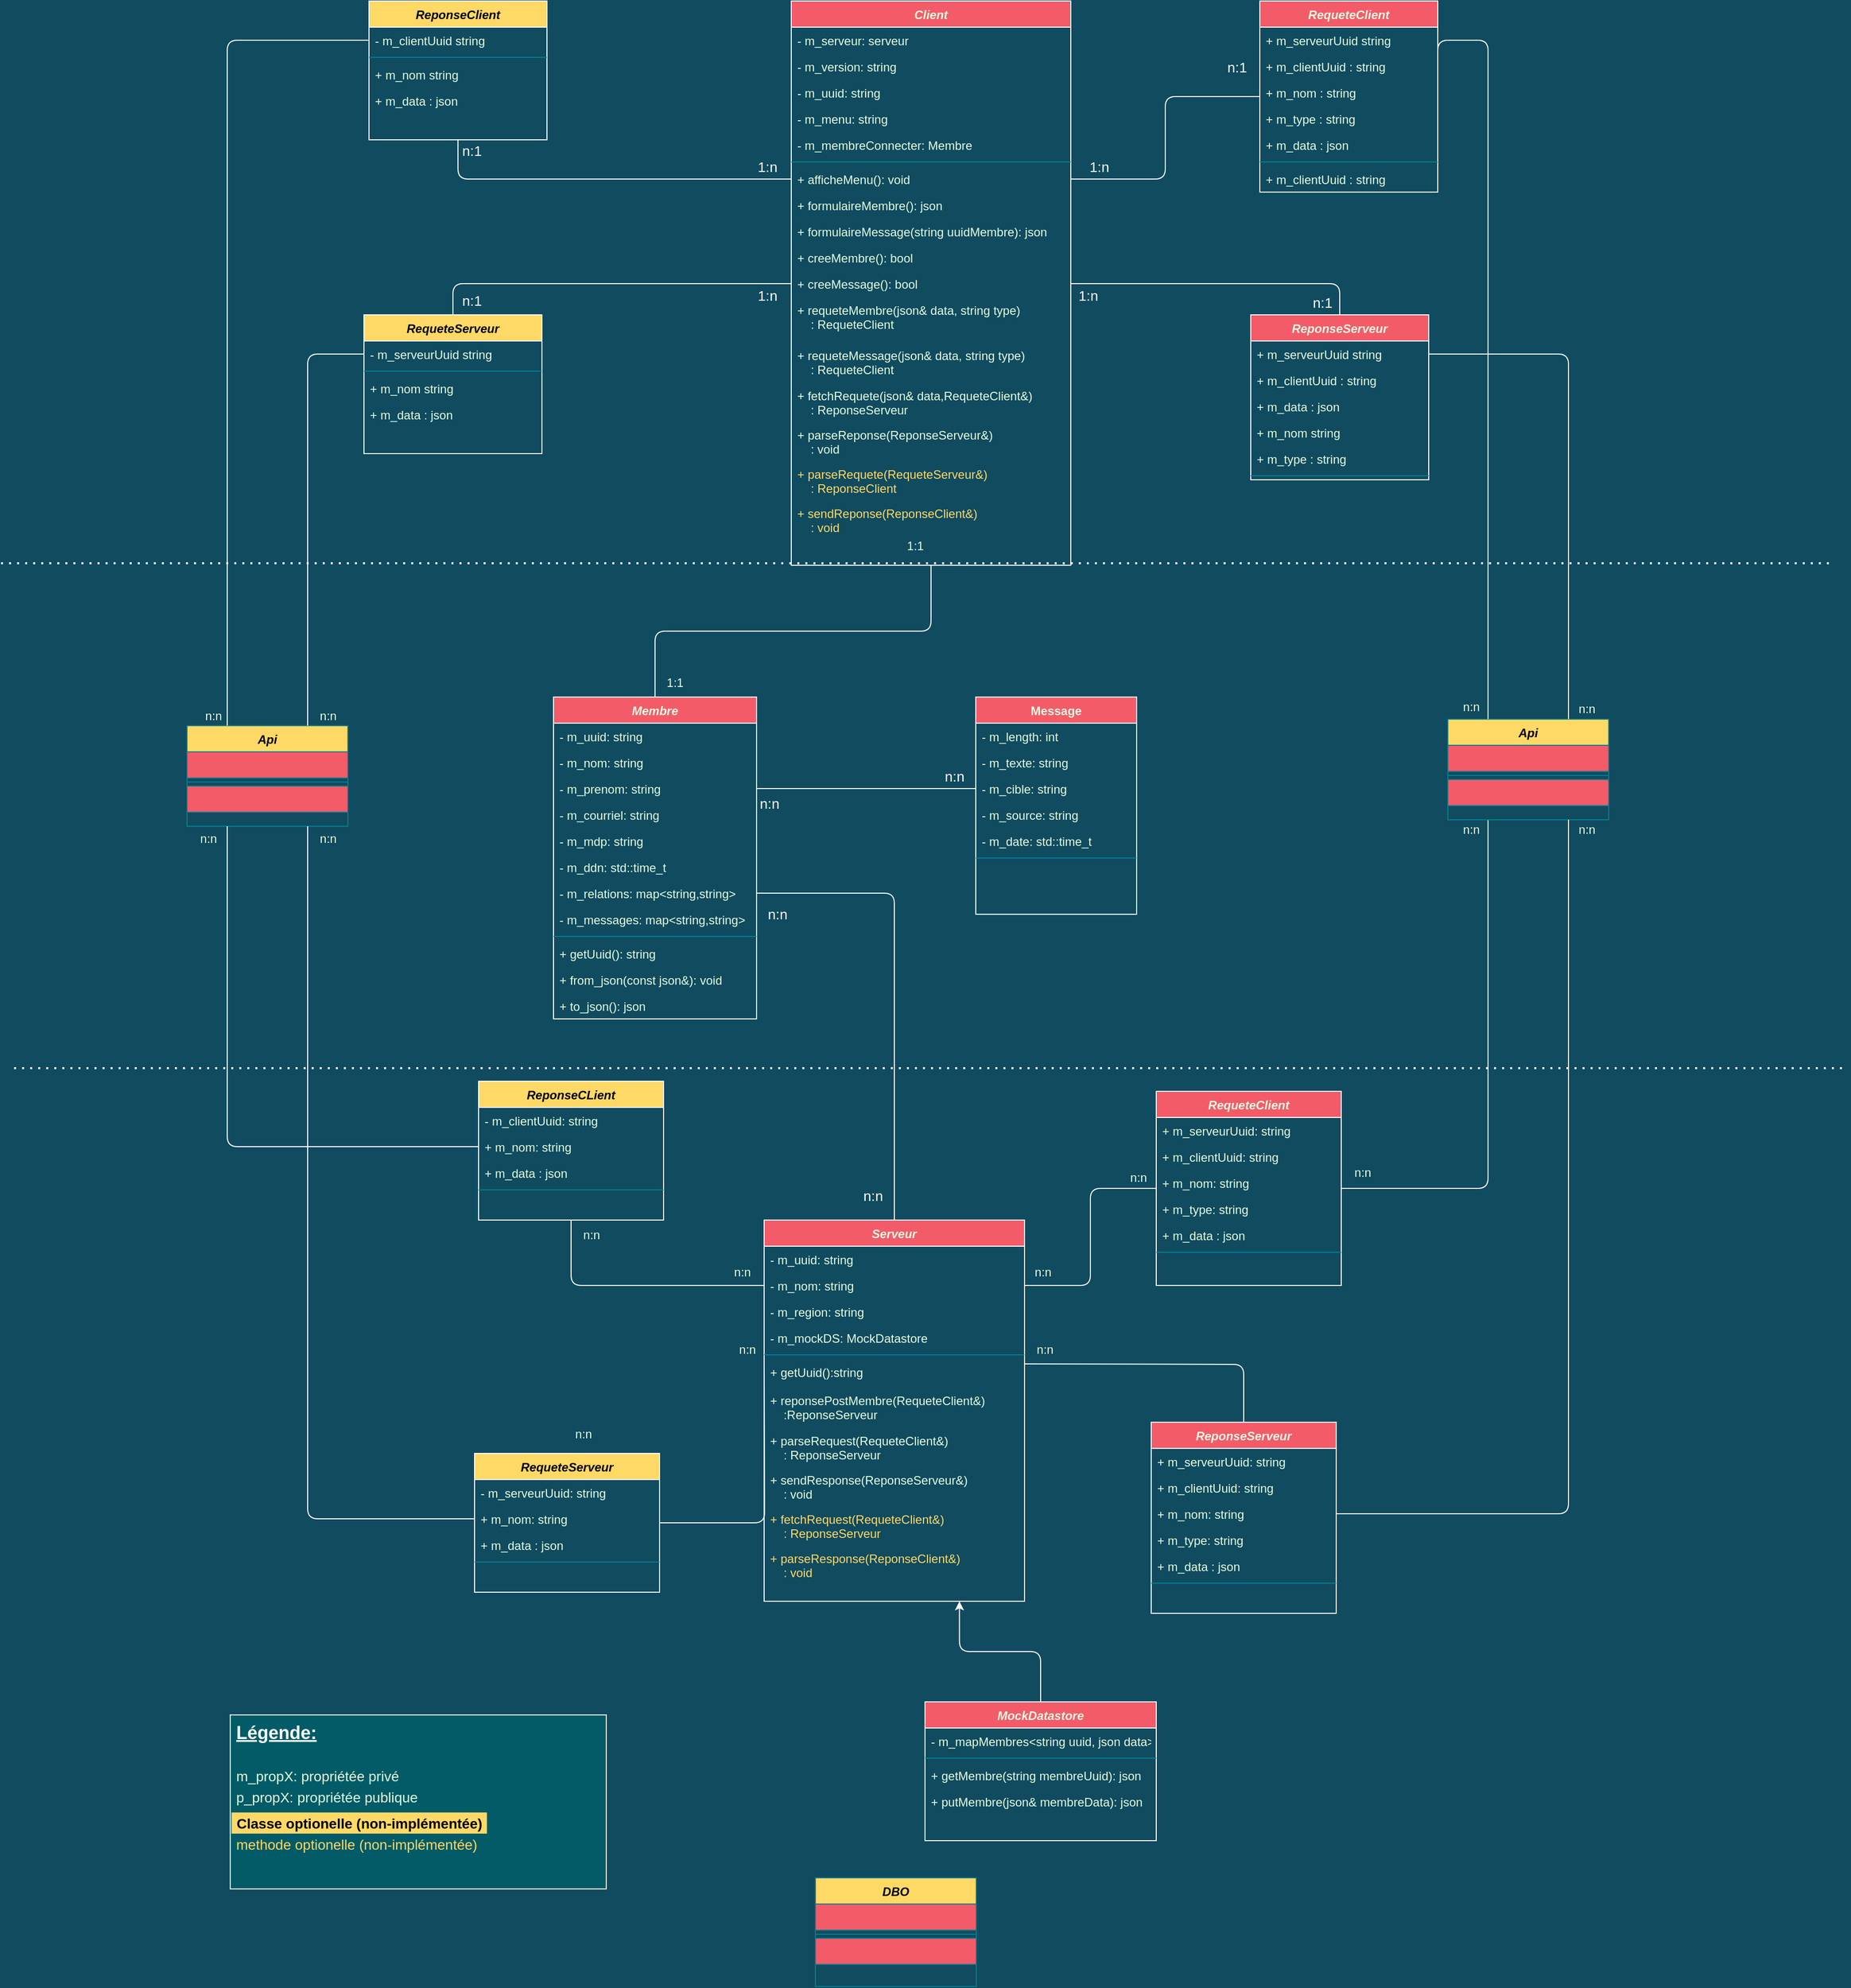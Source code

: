 <mxfile version="13.9.9" type="device"><diagram id="C5RBs43oDa-KdzZeNtuy" name="Page-1"><mxGraphModel dx="2208" dy="1608" grid="0" gridSize="10" guides="1" tooltips="1" connect="1" arrows="1" fold="1" page="0" pageScale="1" pageWidth="827" pageHeight="1169" background="#114B5F" math="0" shadow="0"><root><mxCell id="WIyWlLk6GJQsqaUBKTNV-0"/><mxCell id="WIyWlLk6GJQsqaUBKTNV-1" parent="WIyWlLk6GJQsqaUBKTNV-0"/><mxCell id="zkfFHV4jXpPFQw0GAbJ--0" value="Membre" style="swimlane;fontStyle=3;align=center;verticalAlign=top;childLayout=stackLayout;horizontal=1;startSize=26;horizontalStack=0;resizeParent=1;resizeLast=0;collapsible=1;marginBottom=0;rounded=0;shadow=0;strokeWidth=1;fillColor=#F45B69;fontColor=#E4FDE1;strokeColor=#FFFFFF;" parent="WIyWlLk6GJQsqaUBKTNV-1" vertex="1"><mxGeometry x="-148.5" y="-42" width="202" height="320" as="geometry"><mxRectangle x="230" y="140" width="160" height="26" as="alternateBounds"/></mxGeometry></mxCell><mxCell id="zkfFHV4jXpPFQw0GAbJ--1" value="- m_uuid: string" style="text;align=left;verticalAlign=top;spacingLeft=4;spacingRight=4;overflow=hidden;rotatable=0;points=[[0,0.5],[1,0.5]];portConstraint=eastwest;fontColor=#E4FDE1;" parent="zkfFHV4jXpPFQw0GAbJ--0" vertex="1"><mxGeometry y="26" width="202" height="26" as="geometry"/></mxCell><mxCell id="zkfFHV4jXpPFQw0GAbJ--2" value="- m_nom: string" style="text;align=left;verticalAlign=top;spacingLeft=4;spacingRight=4;overflow=hidden;rotatable=0;points=[[0,0.5],[1,0.5]];portConstraint=eastwest;rounded=0;shadow=0;html=0;fontColor=#E4FDE1;" parent="zkfFHV4jXpPFQw0GAbJ--0" vertex="1"><mxGeometry y="52" width="202" height="26" as="geometry"/></mxCell><mxCell id="zkfFHV4jXpPFQw0GAbJ--3" value="- m_prenom: string" style="text;align=left;verticalAlign=top;spacingLeft=4;spacingRight=4;overflow=hidden;rotatable=0;points=[[0,0.5],[1,0.5]];portConstraint=eastwest;rounded=0;shadow=0;html=0;fontColor=#E4FDE1;" parent="zkfFHV4jXpPFQw0GAbJ--0" vertex="1"><mxGeometry y="78" width="202" height="26" as="geometry"/></mxCell><mxCell id="Uwf8uy5-j0JIIH4lPhRt-90" value="- m_courriel: string" style="text;align=left;verticalAlign=top;spacingLeft=4;spacingRight=4;overflow=hidden;rotatable=0;points=[[0,0.5],[1,0.5]];portConstraint=eastwest;rounded=0;shadow=0;html=0;fontColor=#E4FDE1;" parent="zkfFHV4jXpPFQw0GAbJ--0" vertex="1"><mxGeometry y="104" width="202" height="26" as="geometry"/></mxCell><mxCell id="Uwf8uy5-j0JIIH4lPhRt-88" value="- m_mdp: string" style="text;align=left;verticalAlign=top;spacingLeft=4;spacingRight=4;overflow=hidden;rotatable=0;points=[[0,0.5],[1,0.5]];portConstraint=eastwest;rounded=0;shadow=0;html=0;fontColor=#E4FDE1;" parent="zkfFHV4jXpPFQw0GAbJ--0" vertex="1"><mxGeometry y="130" width="202" height="26" as="geometry"/></mxCell><mxCell id="Uwf8uy5-j0JIIH4lPhRt-51" value="- m_ddn: std::time_t" style="text;align=left;verticalAlign=top;spacingLeft=4;spacingRight=4;overflow=hidden;rotatable=0;points=[[0,0.5],[1,0.5]];portConstraint=eastwest;rounded=0;shadow=0;html=0;fontColor=#E4FDE1;" parent="zkfFHV4jXpPFQw0GAbJ--0" vertex="1"><mxGeometry y="156" width="202" height="26" as="geometry"/></mxCell><mxCell id="Uwf8uy5-j0JIIH4lPhRt-110" value="- m_relations: map&lt;string,string&gt;" style="text;align=left;verticalAlign=top;spacingLeft=4;spacingRight=4;overflow=hidden;rotatable=0;points=[[0,0.5],[1,0.5]];portConstraint=eastwest;rounded=0;shadow=0;html=0;fontColor=#E4FDE1;" parent="zkfFHV4jXpPFQw0GAbJ--0" vertex="1"><mxGeometry y="182" width="202" height="26" as="geometry"/></mxCell><mxCell id="Uwf8uy5-j0JIIH4lPhRt-120" value="- m_messages: map&lt;string,string&gt;" style="text;align=left;verticalAlign=top;spacingLeft=4;spacingRight=4;overflow=hidden;rotatable=0;points=[[0,0.5],[1,0.5]];portConstraint=eastwest;rounded=0;shadow=0;html=0;fontColor=#E4FDE1;" parent="zkfFHV4jXpPFQw0GAbJ--0" vertex="1"><mxGeometry y="208" width="202" height="26" as="geometry"/></mxCell><mxCell id="zkfFHV4jXpPFQw0GAbJ--4" value="" style="line;html=1;strokeWidth=1;align=left;verticalAlign=middle;spacingTop=-1;spacingLeft=3;spacingRight=3;rotatable=0;labelPosition=right;points=[];portConstraint=eastwest;labelBackgroundColor=#114B5F;fillColor=#F45B69;strokeColor=#028090;fontColor=#E4FDE1;" parent="zkfFHV4jXpPFQw0GAbJ--0" vertex="1"><mxGeometry y="234" width="202" height="8" as="geometry"/></mxCell><mxCell id="ohUnUy7OCHwixu18T19v-0" value="+ getUuid(): string" style="text;align=left;verticalAlign=top;spacingLeft=4;spacingRight=4;overflow=hidden;rotatable=0;points=[[0,0.5],[1,0.5]];portConstraint=eastwest;rounded=0;shadow=0;html=0;fontColor=#E4FDE1;" parent="zkfFHV4jXpPFQw0GAbJ--0" vertex="1"><mxGeometry y="242" width="202" height="26" as="geometry"/></mxCell><mxCell id="pynxzOYa6URg2aWBG2c7-1" value="+ from_json(const json&amp;): void" style="text;align=left;verticalAlign=top;spacingLeft=4;spacingRight=4;overflow=hidden;rotatable=0;points=[[0,0.5],[1,0.5]];portConstraint=eastwest;rounded=0;shadow=0;html=0;fontColor=#E4FDE1;" parent="zkfFHV4jXpPFQw0GAbJ--0" vertex="1"><mxGeometry y="268" width="202" height="26" as="geometry"/></mxCell><mxCell id="pynxzOYa6URg2aWBG2c7-2" value="+ to_json(): json" style="text;align=left;verticalAlign=top;spacingLeft=4;spacingRight=4;overflow=hidden;rotatable=0;points=[[0,0.5],[1,0.5]];portConstraint=eastwest;rounded=0;shadow=0;html=0;fontColor=#E4FDE1;" parent="zkfFHV4jXpPFQw0GAbJ--0" vertex="1"><mxGeometry y="294" width="202" height="26" as="geometry"/></mxCell><mxCell id="zkfFHV4jXpPFQw0GAbJ--17" value="Message" style="swimlane;fontStyle=1;align=center;verticalAlign=top;childLayout=stackLayout;horizontal=1;startSize=26;horizontalStack=0;resizeParent=1;resizeLast=0;collapsible=1;marginBottom=0;rounded=0;shadow=0;strokeWidth=1;fillColor=#F45B69;fontColor=#E4FDE1;strokeColor=#FFFFFF;" parent="WIyWlLk6GJQsqaUBKTNV-1" vertex="1"><mxGeometry x="271.5" y="-42" width="160" height="216" as="geometry"><mxRectangle x="550" y="140" width="160" height="26" as="alternateBounds"/></mxGeometry></mxCell><mxCell id="zkfFHV4jXpPFQw0GAbJ--18" value="- m_length: int" style="text;align=left;verticalAlign=top;spacingLeft=4;spacingRight=4;overflow=hidden;rotatable=0;points=[[0,0.5],[1,0.5]];portConstraint=eastwest;fontColor=#E4FDE1;" parent="zkfFHV4jXpPFQw0GAbJ--17" vertex="1"><mxGeometry y="26" width="160" height="26" as="geometry"/></mxCell><mxCell id="zkfFHV4jXpPFQw0GAbJ--19" value="- m_texte: string" style="text;align=left;verticalAlign=top;spacingLeft=4;spacingRight=4;overflow=hidden;rotatable=0;points=[[0,0.5],[1,0.5]];portConstraint=eastwest;rounded=0;shadow=0;html=0;fontColor=#E4FDE1;" parent="zkfFHV4jXpPFQw0GAbJ--17" vertex="1"><mxGeometry y="52" width="160" height="26" as="geometry"/></mxCell><mxCell id="Uwf8uy5-j0JIIH4lPhRt-63" value="- m_cible: string" style="text;align=left;verticalAlign=top;spacingLeft=4;spacingRight=4;overflow=hidden;rotatable=0;points=[[0,0.5],[1,0.5]];portConstraint=eastwest;fontColor=#E4FDE1;" parent="zkfFHV4jXpPFQw0GAbJ--17" vertex="1"><mxGeometry y="78" width="160" height="26" as="geometry"/></mxCell><mxCell id="Uwf8uy5-j0JIIH4lPhRt-65" value="- m_source: string" style="text;align=left;verticalAlign=top;spacingLeft=4;spacingRight=4;overflow=hidden;rotatable=0;points=[[0,0.5],[1,0.5]];portConstraint=eastwest;fontColor=#E4FDE1;" parent="zkfFHV4jXpPFQw0GAbJ--17" vertex="1"><mxGeometry y="104" width="160" height="26" as="geometry"/></mxCell><mxCell id="cSGgE-kL_YU55Osu61ZP-0" value="- m_date: std::time_t" style="text;align=left;verticalAlign=top;spacingLeft=4;spacingRight=4;overflow=hidden;rotatable=0;points=[[0,0.5],[1,0.5]];portConstraint=eastwest;fontColor=#E4FDE1;" parent="zkfFHV4jXpPFQw0GAbJ--17" vertex="1"><mxGeometry y="130" width="160" height="26" as="geometry"/></mxCell><mxCell id="zkfFHV4jXpPFQw0GAbJ--23" value="" style="line;html=1;strokeWidth=1;align=left;verticalAlign=middle;spacingTop=-1;spacingLeft=3;spacingRight=3;rotatable=0;labelPosition=right;points=[];portConstraint=eastwest;labelBackgroundColor=#114B5F;fillColor=#F45B69;strokeColor=#028090;fontColor=#E4FDE1;" parent="zkfFHV4jXpPFQw0GAbJ--17" vertex="1"><mxGeometry y="156" width="160" height="8" as="geometry"/></mxCell><mxCell id="Uwf8uy5-j0JIIH4lPhRt-211" style="edgeStyle=orthogonalEdgeStyle;rounded=1;sketch=0;orthogonalLoop=1;jettySize=auto;html=1;labelBackgroundColor=#FFFFFF;startArrow=none;startFill=0;endArrow=none;endFill=0;strokeColor=#FFFFFF;fillColor=#F45B69;fontSize=14;fontColor=#000000;" parent="WIyWlLk6GJQsqaUBKTNV-1" source="Uwf8uy5-j0JIIH4lPhRt-0" target="Uwf8uy5-j0JIIH4lPhRt-110" edge="1"><mxGeometry relative="1" as="geometry"/></mxCell><mxCell id="Uwf8uy5-j0JIIH4lPhRt-0" value="Serveur" style="swimlane;fontStyle=3;align=center;verticalAlign=top;childLayout=stackLayout;horizontal=1;startSize=26;horizontalStack=0;resizeParent=1;resizeLast=0;collapsible=1;marginBottom=0;rounded=0;shadow=0;strokeWidth=1;fillColor=#F45B69;fontColor=#E4FDE1;strokeColor=#FFFFFF;" parent="WIyWlLk6GJQsqaUBKTNV-1" vertex="1"><mxGeometry x="61" y="478" width="259" height="379" as="geometry"><mxRectangle x="230" y="140" width="160" height="26" as="alternateBounds"/></mxGeometry></mxCell><mxCell id="Uwf8uy5-j0JIIH4lPhRt-131" value="- m_uuid: string" style="text;align=left;verticalAlign=top;spacingLeft=4;spacingRight=4;overflow=hidden;rotatable=0;points=[[0,0.5],[1,0.5]];portConstraint=eastwest;fontColor=#E4FDE1;" parent="Uwf8uy5-j0JIIH4lPhRt-0" vertex="1"><mxGeometry y="26" width="259" height="26" as="geometry"/></mxCell><mxCell id="Uwf8uy5-j0JIIH4lPhRt-1" value="- m_nom: string" style="text;align=left;verticalAlign=top;spacingLeft=4;spacingRight=4;overflow=hidden;rotatable=0;points=[[0,0.5],[1,0.5]];portConstraint=eastwest;fontColor=#E4FDE1;" parent="Uwf8uy5-j0JIIH4lPhRt-0" vertex="1"><mxGeometry y="52" width="259" height="26" as="geometry"/></mxCell><mxCell id="Uwf8uy5-j0JIIH4lPhRt-2" value="- m_region: string" style="text;align=left;verticalAlign=top;spacingLeft=4;spacingRight=4;overflow=hidden;rotatable=0;points=[[0,0.5],[1,0.5]];portConstraint=eastwest;rounded=0;shadow=0;html=0;fontColor=#E4FDE1;" parent="Uwf8uy5-j0JIIH4lPhRt-0" vertex="1"><mxGeometry y="78" width="259" height="26" as="geometry"/></mxCell><mxCell id="MjMaj1b7Fo5AcuU_rUNZ-6" value="- m_mockDS: MockDatastore" style="text;align=left;verticalAlign=top;spacingLeft=4;spacingRight=4;overflow=hidden;rotatable=0;points=[[0,0.5],[1,0.5]];portConstraint=eastwest;rounded=0;shadow=0;html=0;fontColor=#E4FDE1;" parent="Uwf8uy5-j0JIIH4lPhRt-0" vertex="1"><mxGeometry y="104" width="259" height="26" as="geometry"/></mxCell><mxCell id="Uwf8uy5-j0JIIH4lPhRt-4" value="" style="line;html=1;strokeWidth=1;align=left;verticalAlign=middle;spacingTop=-1;spacingLeft=3;spacingRight=3;rotatable=0;labelPosition=right;points=[];portConstraint=eastwest;labelBackgroundColor=#114B5F;fillColor=#F45B69;strokeColor=#028090;fontColor=#E4FDE1;" parent="Uwf8uy5-j0JIIH4lPhRt-0" vertex="1"><mxGeometry y="130" width="259" height="8" as="geometry"/></mxCell><mxCell id="YBrw-Dq7G8D8nZViikvd-14" value="+ getUuid():string" style="text;align=left;verticalAlign=top;spacingLeft=4;spacingRight=4;overflow=hidden;rotatable=0;points=[[0,0.5],[1,0.5]];portConstraint=eastwest;fontColor=#E4FDE1;" parent="Uwf8uy5-j0JIIH4lPhRt-0" vertex="1"><mxGeometry y="138" width="259" height="28" as="geometry"/></mxCell><mxCell id="YBrw-Dq7G8D8nZViikvd-15" value="+ reponsePostMembre(RequeteClient&amp;)&#10;    :ReponseServeur" style="text;align=left;verticalAlign=top;spacingLeft=4;spacingRight=4;overflow=hidden;rotatable=0;points=[[0,0.5],[1,0.5]];portConstraint=eastwest;fontColor=#E4FDE1;" parent="Uwf8uy5-j0JIIH4lPhRt-0" vertex="1"><mxGeometry y="166" width="259" height="40" as="geometry"/></mxCell><mxCell id="Uwf8uy5-j0JIIH4lPhRt-232" value="+ parseRequest(RequeteClient&amp;)&#10;    : ReponseServeur" style="text;align=left;verticalAlign=top;spacingLeft=4;spacingRight=4;overflow=hidden;rotatable=0;points=[[0,0.5],[1,0.5]];portConstraint=eastwest;fontColor=#E4FDE1;" parent="Uwf8uy5-j0JIIH4lPhRt-0" vertex="1"><mxGeometry y="206" width="259" height="39" as="geometry"/></mxCell><mxCell id="Uwf8uy5-j0JIIH4lPhRt-230" value="+ sendResponse(ReponseServeur&amp;)&#10;    : void" style="text;align=left;verticalAlign=top;spacingLeft=4;spacingRight=4;overflow=hidden;rotatable=0;points=[[0,0.5],[1,0.5]];portConstraint=eastwest;fontColor=#E4FDE1;" parent="Uwf8uy5-j0JIIH4lPhRt-0" vertex="1"><mxGeometry y="245" width="259" height="39" as="geometry"/></mxCell><mxCell id="Uwf8uy5-j0JIIH4lPhRt-229" value="+ fetchRequest(RequeteClient&amp;)&#10;    : ReponseServeur" style="text;align=left;verticalAlign=top;spacingLeft=4;spacingRight=4;overflow=hidden;rotatable=0;points=[[0,0.5],[1,0.5]];portConstraint=eastwest;fontColor=#FFD966;" parent="Uwf8uy5-j0JIIH4lPhRt-0" vertex="1"><mxGeometry y="284" width="259" height="39" as="geometry"/></mxCell><mxCell id="Uwf8uy5-j0JIIH4lPhRt-231" value="+ parseResponse(ReponseClient&amp;)&#10;    : void" style="text;align=left;verticalAlign=top;spacingLeft=4;spacingRight=4;overflow=hidden;rotatable=0;points=[[0,0.5],[1,0.5]];portConstraint=eastwest;fontColor=#FFD966;" parent="Uwf8uy5-j0JIIH4lPhRt-0" vertex="1"><mxGeometry y="323" width="259" height="39" as="geometry"/></mxCell><mxCell id="Uwf8uy5-j0JIIH4lPhRt-43" style="rounded=1;orthogonalLoop=1;jettySize=auto;html=1;entryX=1;entryY=0.5;entryDx=0;entryDy=0;endArrow=none;endFill=0;labelBackgroundColor=#114B5F;fontColor=#E4FDE1;strokeColor=#FFFFFF;elbow=vertical;edgeStyle=orthogonalEdgeStyle;startArrow=none;startFill=0;" parent="WIyWlLk6GJQsqaUBKTNV-1" source="Uwf8uy5-j0JIIH4lPhRt-6" target="Uwf8uy5-j0JIIH4lPhRt-1" edge="1"><mxGeometry relative="1" as="geometry"/></mxCell><mxCell id="Uwf8uy5-j0JIIH4lPhRt-57" style="edgeStyle=orthogonalEdgeStyle;rounded=1;orthogonalLoop=1;jettySize=auto;html=1;entryX=0.25;entryY=1;entryDx=0;entryDy=0;endArrow=none;endFill=0;labelBackgroundColor=#114B5F;fontColor=#E4FDE1;strokeColor=#FFFFFF;" parent="WIyWlLk6GJQsqaUBKTNV-1" source="Uwf8uy5-j0JIIH4lPhRt-6" target="Uwf8uy5-j0JIIH4lPhRt-52" edge="1"><mxGeometry relative="1" as="geometry"/></mxCell><mxCell id="Uwf8uy5-j0JIIH4lPhRt-6" value="RequeteClient" style="swimlane;fontStyle=3;align=center;verticalAlign=top;childLayout=stackLayout;horizontal=1;startSize=26;horizontalStack=0;resizeParent=1;resizeLast=0;collapsible=1;marginBottom=0;rounded=0;shadow=0;strokeWidth=1;fillColor=#F45B69;fontColor=#E4FDE1;strokeColor=#FFFFFF;" parent="WIyWlLk6GJQsqaUBKTNV-1" vertex="1"><mxGeometry x="451" y="350" width="184" height="193" as="geometry"><mxRectangle x="230" y="140" width="160" height="26" as="alternateBounds"/></mxGeometry></mxCell><mxCell id="YBrw-Dq7G8D8nZViikvd-9" value="+ m_serveurUuid: string" style="text;align=left;verticalAlign=top;spacingLeft=4;spacingRight=4;overflow=hidden;rotatable=0;points=[[0,0.5],[1,0.5]];portConstraint=eastwest;fontColor=#E4FDE1;" parent="Uwf8uy5-j0JIIH4lPhRt-6" vertex="1"><mxGeometry y="26" width="184" height="26" as="geometry"/></mxCell><mxCell id="Uwf8uy5-j0JIIH4lPhRt-7" value="+ m_clientUuid: string" style="text;align=left;verticalAlign=top;spacingLeft=4;spacingRight=4;overflow=hidden;rotatable=0;points=[[0,0.5],[1,0.5]];portConstraint=eastwest;fontColor=#E4FDE1;" parent="Uwf8uy5-j0JIIH4lPhRt-6" vertex="1"><mxGeometry y="52" width="184" height="26" as="geometry"/></mxCell><mxCell id="Uwf8uy5-j0JIIH4lPhRt-8" value="+ m_nom: string" style="text;align=left;verticalAlign=top;spacingLeft=4;spacingRight=4;overflow=hidden;rotatable=0;points=[[0,0.5],[1,0.5]];portConstraint=eastwest;rounded=0;shadow=0;html=0;fontColor=#E4FDE1;" parent="Uwf8uy5-j0JIIH4lPhRt-6" vertex="1"><mxGeometry y="78" width="184" height="26" as="geometry"/></mxCell><mxCell id="YBrw-Dq7G8D8nZViikvd-12" value="+ m_type: string" style="text;align=left;verticalAlign=top;spacingLeft=4;spacingRight=4;overflow=hidden;rotatable=0;points=[[0,0.5],[1,0.5]];portConstraint=eastwest;rounded=0;shadow=0;html=0;fontColor=#E4FDE1;" parent="Uwf8uy5-j0JIIH4lPhRt-6" vertex="1"><mxGeometry y="104" width="184" height="26" as="geometry"/></mxCell><mxCell id="Uwf8uy5-j0JIIH4lPhRt-9" value="+ m_data : json" style="text;align=left;verticalAlign=top;spacingLeft=4;spacingRight=4;overflow=hidden;rotatable=0;points=[[0,0.5],[1,0.5]];portConstraint=eastwest;rounded=0;shadow=0;html=0;fontColor=#E4FDE1;" parent="Uwf8uy5-j0JIIH4lPhRt-6" vertex="1"><mxGeometry y="130" width="184" height="26" as="geometry"/></mxCell><mxCell id="Uwf8uy5-j0JIIH4lPhRt-10" value="" style="line;html=1;strokeWidth=1;align=left;verticalAlign=middle;spacingTop=-1;spacingLeft=3;spacingRight=3;rotatable=0;labelPosition=right;points=[];portConstraint=eastwest;labelBackgroundColor=#114B5F;fillColor=#F45B69;strokeColor=#028090;fontColor=#E4FDE1;" parent="Uwf8uy5-j0JIIH4lPhRt-6" vertex="1"><mxGeometry y="156" width="184" height="8" as="geometry"/></mxCell><mxCell id="Uwf8uy5-j0JIIH4lPhRt-37" style="edgeStyle=orthogonalEdgeStyle;rounded=1;orthogonalLoop=1;jettySize=auto;html=1;endArrow=none;endFill=0;labelBackgroundColor=#114B5F;fontColor=#E4FDE1;strokeColor=#FFFFFF;startArrow=none;startFill=0;exitX=0.5;exitY=1;exitDx=0;exitDy=0;" parent="WIyWlLk6GJQsqaUBKTNV-1" source="Uwf8uy5-j0JIIH4lPhRt-19" target="zkfFHV4jXpPFQw0GAbJ--0" edge="1"><mxGeometry relative="1" as="geometry"><mxPoint x="218" y="-142" as="sourcePoint"/></mxGeometry></mxCell><mxCell id="Uwf8uy5-j0JIIH4lPhRt-19" value="Client" style="swimlane;fontStyle=3;align=center;verticalAlign=top;childLayout=stackLayout;horizontal=1;startSize=26;horizontalStack=0;resizeParent=1;resizeLast=0;collapsible=1;marginBottom=0;rounded=0;shadow=0;strokeWidth=1;fillColor=#F45B69;fontColor=#E4FDE1;strokeColor=#FFFFFF;" parent="WIyWlLk6GJQsqaUBKTNV-1" vertex="1"><mxGeometry x="88" y="-734" width="278" height="561" as="geometry"><mxRectangle x="230" y="140" width="160" height="26" as="alternateBounds"/></mxGeometry></mxCell><mxCell id="pynxzOYa6URg2aWBG2c7-0" value="- m_serveur: serveur" style="text;align=left;verticalAlign=top;spacingLeft=4;spacingRight=4;overflow=hidden;rotatable=0;points=[[0,0.5],[1,0.5]];portConstraint=eastwest;fontColor=#E4FDE1;" parent="Uwf8uy5-j0JIIH4lPhRt-19" vertex="1"><mxGeometry y="26" width="278" height="26" as="geometry"/></mxCell><mxCell id="Uwf8uy5-j0JIIH4lPhRt-20" value="- m_version: string" style="text;align=left;verticalAlign=top;spacingLeft=4;spacingRight=4;overflow=hidden;rotatable=0;points=[[0,0.5],[1,0.5]];portConstraint=eastwest;fontColor=#E4FDE1;" parent="Uwf8uy5-j0JIIH4lPhRt-19" vertex="1"><mxGeometry y="52" width="278" height="26" as="geometry"/></mxCell><mxCell id="Uwf8uy5-j0JIIH4lPhRt-124" value="- m_uuid: string" style="text;align=left;verticalAlign=top;spacingLeft=4;spacingRight=4;overflow=hidden;rotatable=0;points=[[0,0.5],[1,0.5]];portConstraint=eastwest;fontColor=#E4FDE1;" parent="Uwf8uy5-j0JIIH4lPhRt-19" vertex="1"><mxGeometry y="78" width="278" height="26" as="geometry"/></mxCell><mxCell id="Uwf8uy5-j0JIIH4lPhRt-130" value="- m_menu: string" style="text;align=left;verticalAlign=top;spacingLeft=4;spacingRight=4;overflow=hidden;rotatable=0;points=[[0,0.5],[1,0.5]];portConstraint=eastwest;fontColor=#E4FDE1;" parent="Uwf8uy5-j0JIIH4lPhRt-19" vertex="1"><mxGeometry y="104" width="278" height="26" as="geometry"/></mxCell><mxCell id="Uwf8uy5-j0JIIH4lPhRt-84" value="- m_membreConnecter: Membre" style="text;align=left;verticalAlign=top;spacingLeft=4;spacingRight=4;overflow=hidden;rotatable=0;points=[[0,0.5],[1,0.5]];portConstraint=eastwest;fontColor=#E4FDE1;" parent="Uwf8uy5-j0JIIH4lPhRt-19" vertex="1"><mxGeometry y="130" width="278" height="26" as="geometry"/></mxCell><mxCell id="Uwf8uy5-j0JIIH4lPhRt-23" value="" style="line;html=1;strokeWidth=1;align=left;verticalAlign=middle;spacingTop=-1;spacingLeft=3;spacingRight=3;rotatable=0;labelPosition=right;points=[];portConstraint=eastwest;labelBackgroundColor=#114B5F;fillColor=#F45B69;strokeColor=#028090;fontColor=#E4FDE1;" parent="Uwf8uy5-j0JIIH4lPhRt-19" vertex="1"><mxGeometry y="156" width="278" height="8" as="geometry"/></mxCell><mxCell id="Uwf8uy5-j0JIIH4lPhRt-100" value="+ afficheMenu(): void" style="text;align=left;verticalAlign=top;spacingLeft=4;spacingRight=4;overflow=hidden;rotatable=0;points=[[0,0.5],[1,0.5]];portConstraint=eastwest;fontColor=#E4FDE1;" parent="Uwf8uy5-j0JIIH4lPhRt-19" vertex="1"><mxGeometry y="164" width="278" height="26" as="geometry"/></mxCell><mxCell id="Uwf8uy5-j0JIIH4lPhRt-98" value="+ formulaireMembre(): json" style="text;align=left;verticalAlign=top;spacingLeft=4;spacingRight=4;overflow=hidden;rotatable=0;points=[[0,0.5],[1,0.5]];portConstraint=eastwest;fontColor=#E4FDE1;" parent="Uwf8uy5-j0JIIH4lPhRt-19" vertex="1"><mxGeometry y="190" width="278" height="26" as="geometry"/></mxCell><mxCell id="Uwf8uy5-j0JIIH4lPhRt-108" value="+ formulaireMessage(string uuidMembre): json" style="text;align=left;verticalAlign=top;spacingLeft=4;spacingRight=4;overflow=hidden;rotatable=0;points=[[0,0.5],[1,0.5]];portConstraint=eastwest;fontColor=#E4FDE1;" parent="Uwf8uy5-j0JIIH4lPhRt-19" vertex="1"><mxGeometry y="216" width="278" height="26" as="geometry"/></mxCell><mxCell id="Uwf8uy5-j0JIIH4lPhRt-99" value="+ creeMembre(): bool" style="text;align=left;verticalAlign=top;spacingLeft=4;spacingRight=4;overflow=hidden;rotatable=0;points=[[0,0.5],[1,0.5]];portConstraint=eastwest;fontColor=#E4FDE1;" parent="Uwf8uy5-j0JIIH4lPhRt-19" vertex="1"><mxGeometry y="242" width="278" height="26" as="geometry"/></mxCell><mxCell id="Uwf8uy5-j0JIIH4lPhRt-109" value="+ creeMessage(): bool" style="text;align=left;verticalAlign=top;spacingLeft=4;spacingRight=4;overflow=hidden;rotatable=0;points=[[0,0.5],[1,0.5]];portConstraint=eastwest;fontColor=#E4FDE1;" parent="Uwf8uy5-j0JIIH4lPhRt-19" vertex="1"><mxGeometry y="268" width="278" height="26" as="geometry"/></mxCell><mxCell id="Uwf8uy5-j0JIIH4lPhRt-101" value="+ requeteMembre(json&amp; data, string type)&#10;    : RequeteClient" style="text;align=left;verticalAlign=top;spacingLeft=4;spacingRight=4;overflow=hidden;rotatable=0;points=[[0,0.5],[1,0.5]];portConstraint=eastwest;fontColor=#E4FDE1;" parent="Uwf8uy5-j0JIIH4lPhRt-19" vertex="1"><mxGeometry y="294" width="278" height="45" as="geometry"/></mxCell><mxCell id="Uwf8uy5-j0JIIH4lPhRt-103" value="+ requeteMessage(json&amp; data, string type)&#10;    : RequeteClient" style="text;align=left;verticalAlign=top;spacingLeft=4;spacingRight=4;overflow=hidden;rotatable=0;points=[[0,0.5],[1,0.5]];portConstraint=eastwest;fontColor=#E4FDE1;" parent="Uwf8uy5-j0JIIH4lPhRt-19" vertex="1"><mxGeometry y="339" width="278" height="40" as="geometry"/></mxCell><mxCell id="Uwf8uy5-j0JIIH4lPhRt-102" value="+ fetchRequete(json&amp; data,RequeteClient&amp;)&#10;    : ReponseServeur" style="text;align=left;verticalAlign=top;spacingLeft=4;spacingRight=4;overflow=hidden;rotatable=0;points=[[0,0.5],[1,0.5]];portConstraint=eastwest;fontColor=#E4FDE1;" parent="Uwf8uy5-j0JIIH4lPhRt-19" vertex="1"><mxGeometry y="379" width="278" height="39" as="geometry"/></mxCell><mxCell id="Uwf8uy5-j0JIIH4lPhRt-146" value="+ parseReponse(ReponseServeur&amp;)&#10;    : void" style="text;align=left;verticalAlign=top;spacingLeft=4;spacingRight=4;overflow=hidden;rotatable=0;points=[[0,0.5],[1,0.5]];portConstraint=eastwest;fontColor=#E4FDE1;" parent="Uwf8uy5-j0JIIH4lPhRt-19" vertex="1"><mxGeometry y="418" width="278" height="39" as="geometry"/></mxCell><mxCell id="Uwf8uy5-j0JIIH4lPhRt-226" value="+ parseRequete(RequeteServeur&amp;)&#10;    : ReponseClient" style="text;align=left;verticalAlign=top;spacingLeft=4;spacingRight=4;overflow=hidden;rotatable=0;points=[[0,0.5],[1,0.5]];portConstraint=eastwest;fontColor=#FFD966;" parent="Uwf8uy5-j0JIIH4lPhRt-19" vertex="1"><mxGeometry y="457" width="278" height="39" as="geometry"/></mxCell><mxCell id="Uwf8uy5-j0JIIH4lPhRt-228" value="+ sendReponse(ReponseClient&amp;)&#10;    : void" style="text;align=left;verticalAlign=top;spacingLeft=4;spacingRight=4;overflow=hidden;rotatable=0;points=[[0,0.5],[1,0.5]];portConstraint=eastwest;fontColor=#FFD966;" parent="Uwf8uy5-j0JIIH4lPhRt-19" vertex="1"><mxGeometry y="496" width="278" height="39" as="geometry"/></mxCell><mxCell id="Uwf8uy5-j0JIIH4lPhRt-104" style="edgeStyle=orthogonalEdgeStyle;rounded=1;sketch=0;orthogonalLoop=1;jettySize=auto;html=1;labelBackgroundColor=#FFFFFF;startArrow=none;startFill=0;endArrow=none;endFill=0;strokeColor=#FFFFFF;fillColor=#F45B69;fontSize=14;fontColor=#FFFFFF;entryX=1;entryY=0.5;entryDx=0;entryDy=0;" parent="WIyWlLk6GJQsqaUBKTNV-1" source="Uwf8uy5-j0JIIH4lPhRt-25" target="Uwf8uy5-j0JIIH4lPhRt-100" edge="1"><mxGeometry relative="1" as="geometry"/></mxCell><mxCell id="Uwf8uy5-j0JIIH4lPhRt-25" value="RequeteClient" style="swimlane;fontStyle=3;align=center;verticalAlign=top;childLayout=stackLayout;horizontal=1;startSize=26;horizontalStack=0;resizeParent=1;resizeLast=0;collapsible=1;marginBottom=0;rounded=0;shadow=0;strokeWidth=1;fillColor=#F45B69;fontColor=#E4FDE1;strokeColor=#FFFFFF;" parent="WIyWlLk6GJQsqaUBKTNV-1" vertex="1"><mxGeometry x="554" y="-734" width="177" height="190" as="geometry"><mxRectangle x="230" y="140" width="160" height="26" as="alternateBounds"/></mxGeometry></mxCell><mxCell id="YBrw-Dq7G8D8nZViikvd-7" value="+ m_serveurUuid string" style="text;align=left;verticalAlign=top;spacingLeft=4;spacingRight=4;overflow=hidden;rotatable=0;points=[[0,0.5],[1,0.5]];portConstraint=eastwest;fontColor=#E4FDE1;" parent="Uwf8uy5-j0JIIH4lPhRt-25" vertex="1"><mxGeometry y="26" width="177" height="26" as="geometry"/></mxCell><mxCell id="Uwf8uy5-j0JIIH4lPhRt-26" value="+ m_clientUuid : string" style="text;align=left;verticalAlign=top;spacingLeft=4;spacingRight=4;overflow=hidden;rotatable=0;points=[[0,0.5],[1,0.5]];portConstraint=eastwest;fontColor=#E4FDE1;" parent="Uwf8uy5-j0JIIH4lPhRt-25" vertex="1"><mxGeometry y="52" width="177" height="26" as="geometry"/></mxCell><mxCell id="Uwf8uy5-j0JIIH4lPhRt-128" value="+ m_nom : string" style="text;align=left;verticalAlign=top;spacingLeft=4;spacingRight=4;overflow=hidden;rotatable=0;points=[[0,0.5],[1,0.5]];portConstraint=eastwest;fontColor=#E4FDE1;" parent="Uwf8uy5-j0JIIH4lPhRt-25" vertex="1"><mxGeometry y="78" width="177" height="26" as="geometry"/></mxCell><mxCell id="82tTPkIwpmE5YzFeEoEw-0" value="+ m_type : string" style="text;align=left;verticalAlign=top;spacingLeft=4;spacingRight=4;overflow=hidden;rotatable=0;points=[[0,0.5],[1,0.5]];portConstraint=eastwest;fontColor=#E4FDE1;" parent="Uwf8uy5-j0JIIH4lPhRt-25" vertex="1"><mxGeometry y="104" width="177" height="26" as="geometry"/></mxCell><mxCell id="Uwf8uy5-j0JIIH4lPhRt-129" value="+ m_data : json" style="text;align=left;verticalAlign=top;spacingLeft=4;spacingRight=4;overflow=hidden;rotatable=0;points=[[0,0.5],[1,0.5]];portConstraint=eastwest;fontColor=#E4FDE1;" parent="Uwf8uy5-j0JIIH4lPhRt-25" vertex="1"><mxGeometry y="130" width="177" height="26" as="geometry"/></mxCell><mxCell id="Uwf8uy5-j0JIIH4lPhRt-29" value="" style="line;html=1;strokeWidth=1;align=left;verticalAlign=middle;spacingTop=-1;spacingLeft=3;spacingRight=3;rotatable=0;labelPosition=right;points=[];portConstraint=eastwest;labelBackgroundColor=#114B5F;fillColor=#F45B69;strokeColor=#028090;fontColor=#E4FDE1;" parent="Uwf8uy5-j0JIIH4lPhRt-25" vertex="1"><mxGeometry y="156" width="177" height="8" as="geometry"/></mxCell><mxCell id="YBrw-Dq7G8D8nZViikvd-5" value="+ m_clientUuid : string" style="text;align=left;verticalAlign=top;spacingLeft=4;spacingRight=4;overflow=hidden;rotatable=0;points=[[0,0.5],[1,0.5]];portConstraint=eastwest;fontColor=#E4FDE1;" parent="Uwf8uy5-j0JIIH4lPhRt-25" vertex="1"><mxGeometry y="164" width="177" height="26" as="geometry"/></mxCell><mxCell id="Uwf8uy5-j0JIIH4lPhRt-38" value="1:1" style="text;html=1;align=center;verticalAlign=middle;resizable=0;points=[];autosize=1;fontColor=#E4FDE1;" parent="WIyWlLk6GJQsqaUBKTNV-1" vertex="1"><mxGeometry x="196" y="-202" width="30" height="20" as="geometry"/></mxCell><mxCell id="Uwf8uy5-j0JIIH4lPhRt-39" value="1:1" style="text;html=1;align=center;verticalAlign=middle;resizable=0;points=[];autosize=1;fontColor=#E4FDE1;" parent="WIyWlLk6GJQsqaUBKTNV-1" vertex="1"><mxGeometry x="-43" y="-66" width="30" height="20" as="geometry"/></mxCell><mxCell id="Uwf8uy5-j0JIIH4lPhRt-45" value="n:n" style="text;html=1;align=center;verticalAlign=middle;resizable=0;points=[];autosize=1;fontColor=#E4FDE1;" parent="WIyWlLk6GJQsqaUBKTNV-1" vertex="1"><mxGeometry x="418" y="426" width="30" height="20" as="geometry"/></mxCell><mxCell id="Uwf8uy5-j0JIIH4lPhRt-46" value="n:n" style="text;html=1;align=center;verticalAlign=middle;resizable=0;points=[];autosize=1;fontColor=#E4FDE1;" parent="WIyWlLk6GJQsqaUBKTNV-1" vertex="1"><mxGeometry x="323" y="520" width="30" height="20" as="geometry"/></mxCell><mxCell id="Uwf8uy5-j0JIIH4lPhRt-52" value="Api" style="swimlane;fontStyle=3;align=center;verticalAlign=top;childLayout=stackLayout;horizontal=1;startSize=26;horizontalStack=0;resizeParent=1;resizeLast=0;collapsible=1;marginBottom=0;rounded=0;shadow=0;strokeWidth=1;strokeColor=#028090;fillColor=#FFD966;" parent="WIyWlLk6GJQsqaUBKTNV-1" vertex="1"><mxGeometry x="741" y="-20" width="160" height="100" as="geometry"><mxRectangle x="230" y="140" width="160" height="26" as="alternateBounds"/></mxGeometry></mxCell><mxCell id="Uwf8uy5-j0JIIH4lPhRt-53" value="" style="text;align=left;verticalAlign=top;spacingLeft=4;spacingRight=4;overflow=hidden;rotatable=0;points=[[0,0.5],[1,0.5]];portConstraint=eastwest;fillColor=#F45B69;strokeColor=#028090;fontColor=#E4FDE1;" parent="Uwf8uy5-j0JIIH4lPhRt-52" vertex="1"><mxGeometry y="26" width="160" height="26" as="geometry"/></mxCell><mxCell id="Uwf8uy5-j0JIIH4lPhRt-55" value="" style="line;html=1;strokeWidth=1;align=left;verticalAlign=middle;spacingTop=-1;spacingLeft=3;spacingRight=3;rotatable=0;labelPosition=right;points=[];portConstraint=eastwest;fillColor=#F45B69;strokeColor=#028090;labelBackgroundColor=#114B5F;fontColor=#E4FDE1;" parent="Uwf8uy5-j0JIIH4lPhRt-52" vertex="1"><mxGeometry y="52" width="160" height="8" as="geometry"/></mxCell><mxCell id="Uwf8uy5-j0JIIH4lPhRt-54" value="" style="text;align=left;verticalAlign=top;spacingLeft=4;spacingRight=4;overflow=hidden;rotatable=0;points=[[0,0.5],[1,0.5]];portConstraint=eastwest;rounded=0;shadow=0;html=0;fillColor=#F45B69;strokeColor=#028090;fontColor=#E4FDE1;" parent="Uwf8uy5-j0JIIH4lPhRt-52" vertex="1"><mxGeometry y="60" width="160" height="26" as="geometry"/></mxCell><mxCell id="Uwf8uy5-j0JIIH4lPhRt-58" value="n:n" style="text;html=1;align=center;verticalAlign=middle;resizable=0;points=[];autosize=1;fontColor=#E4FDE1;" parent="WIyWlLk6GJQsqaUBKTNV-1" vertex="1"><mxGeometry x="641" y="421" width="30" height="20" as="geometry"/></mxCell><mxCell id="Uwf8uy5-j0JIIH4lPhRt-59" value="n:n" style="text;html=1;align=center;verticalAlign=middle;resizable=0;points=[];autosize=1;fontColor=#E4FDE1;" parent="WIyWlLk6GJQsqaUBKTNV-1" vertex="1"><mxGeometry x="749" y="80" width="30" height="20" as="geometry"/></mxCell><mxCell id="Uwf8uy5-j0JIIH4lPhRt-60" value="n:n" style="text;html=1;align=center;verticalAlign=middle;resizable=0;points=[];autosize=1;fontColor=#E4FDE1;" parent="WIyWlLk6GJQsqaUBKTNV-1" vertex="1"><mxGeometry x="749" y="-42" width="30" height="20" as="geometry"/></mxCell><mxCell id="Uwf8uy5-j0JIIH4lPhRt-181" style="edgeStyle=orthogonalEdgeStyle;rounded=1;sketch=0;orthogonalLoop=1;jettySize=auto;html=1;entryX=0.25;entryY=0;entryDx=0;entryDy=0;labelBackgroundColor=#FFFFFF;startArrow=none;startFill=0;endArrow=none;endFill=0;strokeColor=#FFFFFF;fillColor=#F45B69;fontSize=14;fontColor=#000000;exitX=1;exitY=0.5;exitDx=0;exitDy=0;" parent="WIyWlLk6GJQsqaUBKTNV-1" source="Uwf8uy5-j0JIIH4lPhRt-26" target="Uwf8uy5-j0JIIH4lPhRt-52" edge="1"><mxGeometry relative="1" as="geometry"><Array as="points"><mxPoint x="781" y="-695"/></Array></mxGeometry></mxCell><mxCell id="Uwf8uy5-j0JIIH4lPhRt-78" value="" style="endArrow=none;dashed=1;html=1;dashPattern=1 3;strokeWidth=2;labelBackgroundColor=#FFFFFF;fontColor=#FFFFFF;strokeColor=#FFFFFF;" parent="WIyWlLk6GJQsqaUBKTNV-1" edge="1"><mxGeometry width="50" height="50" relative="1" as="geometry"><mxPoint x="-698" y="-175" as="sourcePoint"/><mxPoint x="1126" y="-175" as="targetPoint"/></mxGeometry></mxCell><mxCell id="Uwf8uy5-j0JIIH4lPhRt-82" value="" style="group;fontSize=5;fillColor=#fff2cc;strokeColor=#d6b656;" parent="WIyWlLk6GJQsqaUBKTNV-1" vertex="1" connectable="0"><mxGeometry x="-470" y="970" width="374" height="173" as="geometry"/></mxCell><mxCell id="Uwf8uy5-j0JIIH4lPhRt-81" value="Légende:" style="text;align=left;verticalAlign=top;spacingLeft=4;spacingRight=4;overflow=hidden;rotatable=0;points=[[0,0.5],[1,0.5]];portConstraint=eastwest;fontSize=18;fontStyle=5;fillColor=#025B66;fontColor=#FCFCFC;strokeColor=#FCFCFC;" parent="Uwf8uy5-j0JIIH4lPhRt-82" vertex="1"><mxGeometry width="374.0" height="173" as="geometry"/></mxCell><mxCell id="Uwf8uy5-j0JIIH4lPhRt-73" value="&lt;font style=&quot;font-size: 14px&quot;&gt;m_propX: propriétée privé&lt;/font&gt;" style="text;html=1;align=left;verticalAlign=middle;resizable=0;points=[];autosize=1;fontColor=#E4FDE1;fontSize=14;" parent="Uwf8uy5-j0JIIH4lPhRt-82" vertex="1"><mxGeometry x="4.299" y="50.034" width="172" height="21" as="geometry"/></mxCell><mxCell id="Uwf8uy5-j0JIIH4lPhRt-74" value="&lt;font style=&quot;font-size: 14px&quot;&gt;p_propX: propriétée publique&lt;/font&gt;" style="text;html=1;align=left;verticalAlign=middle;resizable=0;points=[];autosize=1;fontColor=#E4FDE1;fontSize=14;" parent="Uwf8uy5-j0JIIH4lPhRt-82" vertex="1"><mxGeometry x="4.299" y="71.233" width="191" height="21" as="geometry"/></mxCell><mxCell id="Uwf8uy5-j0JIIH4lPhRt-144" value="&lt;font style=&quot;font-size: 14px&quot;&gt;&lt;b&gt;Classe optionelle (non-implémentée)&lt;/b&gt;&lt;/font&gt;" style="text;html=1;align=center;verticalAlign=middle;resizable=0;points=[];autosize=1;fontSize=14;fillColor=#FFD966;" parent="Uwf8uy5-j0JIIH4lPhRt-82" vertex="1"><mxGeometry x="1.299" y="97.003" width="254" height="21" as="geometry"/></mxCell><mxCell id="Uwf8uy5-j0JIIH4lPhRt-233" value="&lt;font style=&quot;font-size: 14px&quot; color=&quot;#ffd966&quot;&gt;methode optionelle (non-implémentée)&lt;/font&gt;" style="text;html=1;align=left;verticalAlign=middle;resizable=0;points=[];autosize=1;fontColor=#E4FDE1;fontSize=14;" parent="Uwf8uy5-j0JIIH4lPhRt-82" vertex="1"><mxGeometry x="4.299" y="118.004" width="249" height="21" as="geometry"/></mxCell><mxCell id="Uwf8uy5-j0JIIH4lPhRt-92" value="DBO" style="swimlane;fontStyle=3;align=center;verticalAlign=top;childLayout=stackLayout;horizontal=1;startSize=26;horizontalStack=0;resizeParent=1;resizeLast=0;collapsible=1;marginBottom=0;rounded=0;shadow=0;strokeWidth=1;strokeColor=#028090;fillColor=#FFD966;" parent="WIyWlLk6GJQsqaUBKTNV-1" vertex="1"><mxGeometry x="112" y="1132" width="160" height="108" as="geometry"><mxRectangle x="230" y="140" width="160" height="26" as="alternateBounds"/></mxGeometry></mxCell><mxCell id="Uwf8uy5-j0JIIH4lPhRt-93" value="" style="text;align=left;verticalAlign=top;spacingLeft=4;spacingRight=4;overflow=hidden;rotatable=0;points=[[0,0.5],[1,0.5]];portConstraint=eastwest;rounded=0;shadow=0;html=0;fillColor=#F45B69;strokeColor=#028090;fontColor=#E4FDE1;" parent="Uwf8uy5-j0JIIH4lPhRt-92" vertex="1"><mxGeometry y="26" width="160" height="26" as="geometry"/></mxCell><mxCell id="Uwf8uy5-j0JIIH4lPhRt-94" value="" style="line;html=1;strokeWidth=1;align=left;verticalAlign=middle;spacingTop=-1;spacingLeft=3;spacingRight=3;rotatable=0;labelPosition=right;points=[];portConstraint=eastwest;fillColor=#F45B69;strokeColor=#028090;labelBackgroundColor=#114B5F;fontColor=#E4FDE1;" parent="Uwf8uy5-j0JIIH4lPhRt-92" vertex="1"><mxGeometry y="52" width="160" height="8" as="geometry"/></mxCell><mxCell id="Uwf8uy5-j0JIIH4lPhRt-95" value="" style="text;align=left;verticalAlign=top;spacingLeft=4;spacingRight=4;overflow=hidden;rotatable=0;points=[[0,0.5],[1,0.5]];portConstraint=eastwest;fillColor=#F45B69;strokeColor=#028090;fontColor=#E4FDE1;" parent="Uwf8uy5-j0JIIH4lPhRt-92" vertex="1"><mxGeometry y="60" width="160" height="26" as="geometry"/></mxCell><mxCell id="Uwf8uy5-j0JIIH4lPhRt-105" value="n:1" style="text;html=1;align=center;verticalAlign=middle;resizable=0;points=[];autosize=1;fontSize=14;fontColor=#FFFFFF;" parent="WIyWlLk6GJQsqaUBKTNV-1" vertex="1"><mxGeometry x="516" y="-679" width="29" height="21" as="geometry"/></mxCell><mxCell id="Uwf8uy5-j0JIIH4lPhRt-106" value="1:n" style="text;html=1;align=center;verticalAlign=middle;resizable=0;points=[];autosize=1;fontSize=14;fontColor=#FFFFFF;" parent="WIyWlLk6GJQsqaUBKTNV-1" vertex="1"><mxGeometry x="379" y="-580" width="29" height="21" as="geometry"/></mxCell><mxCell id="Uwf8uy5-j0JIIH4lPhRt-114" value="n:n" style="text;html=1;align=center;verticalAlign=middle;resizable=0;points=[];autosize=1;fontSize=14;fontColor=#FFFFFF;" parent="WIyWlLk6GJQsqaUBKTNV-1" vertex="1"><mxGeometry x="59" y="163" width="29" height="21" as="geometry"/></mxCell><mxCell id="Uwf8uy5-j0JIIH4lPhRt-115" value="n:n" style="text;html=1;align=center;verticalAlign=middle;resizable=0;points=[];autosize=1;fontSize=14;fontColor=#FFFFFF;" parent="WIyWlLk6GJQsqaUBKTNV-1" vertex="1"><mxGeometry x="154" y="443" width="29" height="21" as="geometry"/></mxCell><mxCell id="Uwf8uy5-j0JIIH4lPhRt-118" value="n:n" style="text;html=1;align=center;verticalAlign=middle;resizable=0;points=[];autosize=1;fontSize=14;fontColor=#FFFFFF;" parent="WIyWlLk6GJQsqaUBKTNV-1" vertex="1"><mxGeometry x="51.5" y="53" width="29" height="21" as="geometry"/></mxCell><mxCell id="Uwf8uy5-j0JIIH4lPhRt-119" value="n:n" style="text;html=1;align=center;verticalAlign=middle;resizable=0;points=[];autosize=1;fontSize=14;fontColor=#FFFFFF;" parent="WIyWlLk6GJQsqaUBKTNV-1" vertex="1"><mxGeometry x="235.5" y="26" width="29" height="21" as="geometry"/></mxCell><mxCell id="Uwf8uy5-j0JIIH4lPhRt-123" style="edgeStyle=orthogonalEdgeStyle;rounded=1;sketch=0;orthogonalLoop=1;jettySize=auto;html=1;labelBackgroundColor=#FFFFFF;startArrow=none;startFill=0;endArrow=none;endFill=0;strokeColor=#FFFFFF;fillColor=#F45B69;fontSize=14;fontColor=#FFFFFF;" parent="WIyWlLk6GJQsqaUBKTNV-1" source="zkfFHV4jXpPFQw0GAbJ--3" target="Uwf8uy5-j0JIIH4lPhRt-63" edge="1"><mxGeometry relative="1" as="geometry"/></mxCell><mxCell id="Uwf8uy5-j0JIIH4lPhRt-149" value="ReponseServeur" style="swimlane;fontStyle=3;align=center;verticalAlign=top;childLayout=stackLayout;horizontal=1;startSize=26;horizontalStack=0;resizeParent=1;resizeLast=0;collapsible=1;marginBottom=0;rounded=0;shadow=0;strokeWidth=1;fillColor=#F45B69;fontColor=#E4FDE1;strokeColor=#FFFFFF;" parent="WIyWlLk6GJQsqaUBKTNV-1" vertex="1"><mxGeometry x="446" y="679" width="184" height="190" as="geometry"><mxRectangle x="230" y="140" width="160" height="26" as="alternateBounds"/></mxGeometry></mxCell><mxCell id="Uwf8uy5-j0JIIH4lPhRt-150" value="+ m_serveurUuid: string" style="text;align=left;verticalAlign=top;spacingLeft=4;spacingRight=4;overflow=hidden;rotatable=0;points=[[0,0.5],[1,0.5]];portConstraint=eastwest;fontColor=#E4FDE1;" parent="Uwf8uy5-j0JIIH4lPhRt-149" vertex="1"><mxGeometry y="26" width="184" height="26" as="geometry"/></mxCell><mxCell id="YBrw-Dq7G8D8nZViikvd-8" value="+ m_clientUuid: string" style="text;align=left;verticalAlign=top;spacingLeft=4;spacingRight=4;overflow=hidden;rotatable=0;points=[[0,0.5],[1,0.5]];portConstraint=eastwest;fontColor=#E4FDE1;" parent="Uwf8uy5-j0JIIH4lPhRt-149" vertex="1"><mxGeometry y="52" width="184" height="26" as="geometry"/></mxCell><mxCell id="Uwf8uy5-j0JIIH4lPhRt-151" value="+ m_nom: string" style="text;align=left;verticalAlign=top;spacingLeft=4;spacingRight=4;overflow=hidden;rotatable=0;points=[[0,0.5],[1,0.5]];portConstraint=eastwest;rounded=0;shadow=0;html=0;fontColor=#E4FDE1;" parent="Uwf8uy5-j0JIIH4lPhRt-149" vertex="1"><mxGeometry y="78" width="184" height="26" as="geometry"/></mxCell><mxCell id="82tTPkIwpmE5YzFeEoEw-5" value="+ m_type: string" style="text;align=left;verticalAlign=top;spacingLeft=4;spacingRight=4;overflow=hidden;rotatable=0;points=[[0,0.5],[1,0.5]];portConstraint=eastwest;rounded=0;shadow=0;html=0;fontColor=#E4FDE1;" parent="Uwf8uy5-j0JIIH4lPhRt-149" vertex="1"><mxGeometry y="104" width="184" height="26" as="geometry"/></mxCell><mxCell id="YBrw-Dq7G8D8nZViikvd-10" value="+ m_data : json" style="text;align=left;verticalAlign=top;spacingLeft=4;spacingRight=4;overflow=hidden;rotatable=0;points=[[0,0.5],[1,0.5]];portConstraint=eastwest;rounded=0;shadow=0;html=0;fontColor=#E4FDE1;" parent="Uwf8uy5-j0JIIH4lPhRt-149" vertex="1"><mxGeometry y="130" width="184" height="26" as="geometry"/></mxCell><mxCell id="Uwf8uy5-j0JIIH4lPhRt-153" value="" style="line;html=1;strokeWidth=1;align=left;verticalAlign=middle;spacingTop=-1;spacingLeft=3;spacingRight=3;rotatable=0;labelPosition=right;points=[];portConstraint=eastwest;labelBackgroundColor=#114B5F;fillColor=#F45B69;strokeColor=#028090;fontColor=#E4FDE1;" parent="Uwf8uy5-j0JIIH4lPhRt-149" vertex="1"><mxGeometry y="156" width="184" height="8" as="geometry"/></mxCell><mxCell id="Uwf8uy5-j0JIIH4lPhRt-154" style="edgeStyle=orthogonalEdgeStyle;rounded=1;sketch=0;orthogonalLoop=1;jettySize=auto;html=1;labelBackgroundColor=#FFFFFF;startArrow=none;startFill=0;endArrow=none;endFill=0;fillColor=#F45B69;fontSize=14;fontColor=#000000;strokeColor=#FFFFFF;" parent="WIyWlLk6GJQsqaUBKTNV-1" target="Uwf8uy5-j0JIIH4lPhRt-149" edge="1"><mxGeometry relative="1" as="geometry"><mxPoint x="320" y="621" as="sourcePoint"/></mxGeometry></mxCell><mxCell id="Uwf8uy5-j0JIIH4lPhRt-155" style="edgeStyle=orthogonalEdgeStyle;rounded=1;sketch=0;orthogonalLoop=1;jettySize=auto;html=1;entryX=0.75;entryY=1;entryDx=0;entryDy=0;labelBackgroundColor=#FFFFFF;startArrow=none;startFill=0;endArrow=none;endFill=0;fillColor=#F45B69;fontSize=14;fontColor=#000000;strokeColor=#FFFFFF;exitX=1;exitY=0.5;exitDx=0;exitDy=0;" parent="WIyWlLk6GJQsqaUBKTNV-1" source="Uwf8uy5-j0JIIH4lPhRt-151" target="Uwf8uy5-j0JIIH4lPhRt-52" edge="1"><mxGeometry relative="1" as="geometry"><mxPoint x="704" y="790" as="sourcePoint"/></mxGeometry></mxCell><mxCell id="Uwf8uy5-j0JIIH4lPhRt-161" style="edgeStyle=orthogonalEdgeStyle;rounded=1;sketch=0;orthogonalLoop=1;jettySize=auto;html=1;labelBackgroundColor=#FFFFFF;startArrow=none;startFill=0;endArrow=none;endFill=0;strokeColor=#FFFFFF;fillColor=#F45B69;fontSize=14;fontColor=#000000;" parent="WIyWlLk6GJQsqaUBKTNV-1" source="Uwf8uy5-j0JIIH4lPhRt-156" target="Uwf8uy5-j0JIIH4lPhRt-109" edge="1"><mxGeometry relative="1" as="geometry"/></mxCell><mxCell id="Uwf8uy5-j0JIIH4lPhRt-156" value="ReponseServeur" style="swimlane;fontStyle=3;align=center;verticalAlign=top;childLayout=stackLayout;horizontal=1;startSize=26;horizontalStack=0;resizeParent=1;resizeLast=0;collapsible=1;marginBottom=0;rounded=0;shadow=0;strokeWidth=1;fillColor=#F45B69;fontColor=#E4FDE1;strokeColor=#FFFFFF;" parent="WIyWlLk6GJQsqaUBKTNV-1" vertex="1"><mxGeometry x="545" y="-422" width="177" height="164" as="geometry"><mxRectangle x="230" y="140" width="160" height="26" as="alternateBounds"/></mxGeometry></mxCell><mxCell id="Uwf8uy5-j0JIIH4lPhRt-157" value="+ m_serveurUuid string" style="text;align=left;verticalAlign=top;spacingLeft=4;spacingRight=4;overflow=hidden;rotatable=0;points=[[0,0.5],[1,0.5]];portConstraint=eastwest;fontColor=#E4FDE1;" parent="Uwf8uy5-j0JIIH4lPhRt-156" vertex="1"><mxGeometry y="26" width="177" height="26" as="geometry"/></mxCell><mxCell id="YBrw-Dq7G8D8nZViikvd-6" value="+ m_clientUuid : string" style="text;align=left;verticalAlign=top;spacingLeft=4;spacingRight=4;overflow=hidden;rotatable=0;points=[[0,0.5],[1,0.5]];portConstraint=eastwest;fontColor=#E4FDE1;" parent="Uwf8uy5-j0JIIH4lPhRt-156" vertex="1"><mxGeometry y="52" width="177" height="26" as="geometry"/></mxCell><mxCell id="Uwf8uy5-j0JIIH4lPhRt-160" value="+ m_data : json" style="text;align=left;verticalAlign=top;spacingLeft=4;spacingRight=4;overflow=hidden;rotatable=0;points=[[0,0.5],[1,0.5]];portConstraint=eastwest;fontColor=#E4FDE1;" parent="Uwf8uy5-j0JIIH4lPhRt-156" vertex="1"><mxGeometry y="78" width="177" height="26" as="geometry"/></mxCell><mxCell id="Uwf8uy5-j0JIIH4lPhRt-159" value="+ m_nom string" style="text;align=left;verticalAlign=top;spacingLeft=4;spacingRight=4;overflow=hidden;rotatable=0;points=[[0,0.5],[1,0.5]];portConstraint=eastwest;fontColor=#E4FDE1;" parent="Uwf8uy5-j0JIIH4lPhRt-156" vertex="1"><mxGeometry y="104" width="177" height="26" as="geometry"/></mxCell><mxCell id="82tTPkIwpmE5YzFeEoEw-2" value="+ m_type : string" style="text;align=left;verticalAlign=top;spacingLeft=4;spacingRight=4;overflow=hidden;rotatable=0;points=[[0,0.5],[1,0.5]];portConstraint=eastwest;fontColor=#E4FDE1;" parent="Uwf8uy5-j0JIIH4lPhRt-156" vertex="1"><mxGeometry y="130" width="177" height="26" as="geometry"/></mxCell><mxCell id="Uwf8uy5-j0JIIH4lPhRt-158" value="" style="line;html=1;strokeWidth=1;align=left;verticalAlign=middle;spacingTop=-1;spacingLeft=3;spacingRight=3;rotatable=0;labelPosition=right;points=[];portConstraint=eastwest;labelBackgroundColor=#114B5F;fillColor=#F45B69;strokeColor=#028090;fontColor=#E4FDE1;" parent="Uwf8uy5-j0JIIH4lPhRt-156" vertex="1"><mxGeometry y="156" width="177" height="8" as="geometry"/></mxCell><mxCell id="Uwf8uy5-j0JIIH4lPhRt-162" value="1:n" style="text;html=1;align=center;verticalAlign=middle;resizable=0;points=[];autosize=1;fontSize=14;fontColor=#FFFFFF;" parent="WIyWlLk6GJQsqaUBKTNV-1" vertex="1"><mxGeometry x="368" y="-452" width="29" height="21" as="geometry"/></mxCell><mxCell id="Uwf8uy5-j0JIIH4lPhRt-164" value="n:1" style="text;html=1;align=center;verticalAlign=middle;resizable=0;points=[];autosize=1;fontSize=14;fontColor=#FFFFFF;" parent="WIyWlLk6GJQsqaUBKTNV-1" vertex="1"><mxGeometry x="601" y="-445" width="29" height="21" as="geometry"/></mxCell><mxCell id="Uwf8uy5-j0JIIH4lPhRt-165" style="edgeStyle=orthogonalEdgeStyle;rounded=1;sketch=0;orthogonalLoop=1;jettySize=auto;html=1;entryX=0.75;entryY=0;entryDx=0;entryDy=0;labelBackgroundColor=#FFFFFF;startArrow=none;startFill=0;endArrow=none;endFill=0;strokeColor=#FFFFFF;fillColor=#F45B69;fontSize=14;fontColor=#000000;" parent="WIyWlLk6GJQsqaUBKTNV-1" source="Uwf8uy5-j0JIIH4lPhRt-157" target="Uwf8uy5-j0JIIH4lPhRt-52" edge="1"><mxGeometry relative="1" as="geometry"/></mxCell><mxCell id="Uwf8uy5-j0JIIH4lPhRt-166" value="n:n" style="text;html=1;align=center;verticalAlign=middle;resizable=0;points=[];autosize=1;fontColor=#E4FDE1;" parent="WIyWlLk6GJQsqaUBKTNV-1" vertex="1"><mxGeometry x="864" y="-40" width="30" height="20" as="geometry"/></mxCell><mxCell id="Uwf8uy5-j0JIIH4lPhRt-167" value="n:n" style="text;html=1;align=center;verticalAlign=middle;resizable=0;points=[];autosize=1;fontColor=#E4FDE1;" parent="WIyWlLk6GJQsqaUBKTNV-1" vertex="1"><mxGeometry x="864" y="80" width="30" height="20" as="geometry"/></mxCell><mxCell id="Uwf8uy5-j0JIIH4lPhRt-179" style="edgeStyle=orthogonalEdgeStyle;rounded=1;sketch=0;orthogonalLoop=1;jettySize=auto;html=1;labelBackgroundColor=#FFFFFF;startArrow=none;startFill=0;endArrow=none;endFill=0;strokeColor=#FFFFFF;fillColor=#F45B69;fontSize=14;fontColor=#000000;" parent="WIyWlLk6GJQsqaUBKTNV-1" source="Uwf8uy5-j0JIIH4lPhRt-169" target="Uwf8uy5-j0JIIH4lPhRt-100" edge="1"><mxGeometry relative="1" as="geometry"/></mxCell><mxCell id="Uwf8uy5-j0JIIH4lPhRt-169" value="ReponseClient" style="swimlane;fontStyle=3;align=center;verticalAlign=top;childLayout=stackLayout;horizontal=1;startSize=26;horizontalStack=0;resizeParent=1;resizeLast=0;collapsible=1;marginBottom=0;rounded=0;shadow=0;strokeWidth=1;strokeColor=#FFFFFF;fillColor=#FFD966;" parent="WIyWlLk6GJQsqaUBKTNV-1" vertex="1"><mxGeometry x="-332" y="-734" width="177" height="138" as="geometry"><mxRectangle x="230" y="140" width="160" height="26" as="alternateBounds"/></mxGeometry></mxCell><mxCell id="Uwf8uy5-j0JIIH4lPhRt-170" value="- m_clientUuid string" style="text;align=left;verticalAlign=top;spacingLeft=4;spacingRight=4;overflow=hidden;rotatable=0;points=[[0,0.5],[1,0.5]];portConstraint=eastwest;fontColor=#E4FDE1;" parent="Uwf8uy5-j0JIIH4lPhRt-169" vertex="1"><mxGeometry y="26" width="177" height="26" as="geometry"/></mxCell><mxCell id="Uwf8uy5-j0JIIH4lPhRt-171" value="" style="line;html=1;strokeWidth=1;align=left;verticalAlign=middle;spacingTop=-1;spacingLeft=3;spacingRight=3;rotatable=0;labelPosition=right;points=[];portConstraint=eastwest;labelBackgroundColor=#114B5F;fillColor=#F45B69;strokeColor=#028090;fontColor=#E4FDE1;" parent="Uwf8uy5-j0JIIH4lPhRt-169" vertex="1"><mxGeometry y="52" width="177" height="8" as="geometry"/></mxCell><mxCell id="Uwf8uy5-j0JIIH4lPhRt-172" value="+ m_nom string" style="text;align=left;verticalAlign=top;spacingLeft=4;spacingRight=4;overflow=hidden;rotatable=0;points=[[0,0.5],[1,0.5]];portConstraint=eastwest;fontColor=#E4FDE1;" parent="Uwf8uy5-j0JIIH4lPhRt-169" vertex="1"><mxGeometry y="60" width="177" height="26" as="geometry"/></mxCell><mxCell id="Uwf8uy5-j0JIIH4lPhRt-173" value="+ m_data : json" style="text;align=left;verticalAlign=top;spacingLeft=4;spacingRight=4;overflow=hidden;rotatable=0;points=[[0,0.5],[1,0.5]];portConstraint=eastwest;fontColor=#E4FDE1;" parent="Uwf8uy5-j0JIIH4lPhRt-169" vertex="1"><mxGeometry y="86" width="177" height="26" as="geometry"/></mxCell><mxCell id="Uwf8uy5-j0JIIH4lPhRt-183" style="edgeStyle=orthogonalEdgeStyle;rounded=1;sketch=0;orthogonalLoop=1;jettySize=auto;html=1;labelBackgroundColor=#FFFFFF;startArrow=none;startFill=0;endArrow=none;endFill=0;strokeColor=#FFFFFF;fillColor=#F45B69;fontSize=14;fontColor=#000000;" parent="WIyWlLk6GJQsqaUBKTNV-1" source="Uwf8uy5-j0JIIH4lPhRt-174" target="Uwf8uy5-j0JIIH4lPhRt-109" edge="1"><mxGeometry relative="1" as="geometry"/></mxCell><mxCell id="Uwf8uy5-j0JIIH4lPhRt-174" value="RequeteServeur" style="swimlane;fontStyle=3;align=center;verticalAlign=top;childLayout=stackLayout;horizontal=1;startSize=26;horizontalStack=0;resizeParent=1;resizeLast=0;collapsible=1;marginBottom=0;rounded=0;shadow=0;strokeWidth=1;strokeColor=#FFFFFF;fillColor=#FFD966;" parent="WIyWlLk6GJQsqaUBKTNV-1" vertex="1"><mxGeometry x="-337" y="-422" width="177" height="138" as="geometry"><mxRectangle x="230" y="140" width="160" height="26" as="alternateBounds"/></mxGeometry></mxCell><mxCell id="Uwf8uy5-j0JIIH4lPhRt-175" value="- m_serveurUuid string" style="text;align=left;verticalAlign=top;spacingLeft=4;spacingRight=4;overflow=hidden;rotatable=0;points=[[0,0.5],[1,0.5]];portConstraint=eastwest;fontColor=#E4FDE1;" parent="Uwf8uy5-j0JIIH4lPhRt-174" vertex="1"><mxGeometry y="26" width="177" height="26" as="geometry"/></mxCell><mxCell id="Uwf8uy5-j0JIIH4lPhRt-176" value="" style="line;html=1;strokeWidth=1;align=left;verticalAlign=middle;spacingTop=-1;spacingLeft=3;spacingRight=3;rotatable=0;labelPosition=right;points=[];portConstraint=eastwest;labelBackgroundColor=#114B5F;fillColor=#F45B69;strokeColor=#028090;fontColor=#E4FDE1;" parent="Uwf8uy5-j0JIIH4lPhRt-174" vertex="1"><mxGeometry y="52" width="177" height="8" as="geometry"/></mxCell><mxCell id="Uwf8uy5-j0JIIH4lPhRt-177" value="+ m_nom string" style="text;align=left;verticalAlign=top;spacingLeft=4;spacingRight=4;overflow=hidden;rotatable=0;points=[[0,0.5],[1,0.5]];portConstraint=eastwest;fontColor=#E4FDE1;" parent="Uwf8uy5-j0JIIH4lPhRt-174" vertex="1"><mxGeometry y="60" width="177" height="26" as="geometry"/></mxCell><mxCell id="Uwf8uy5-j0JIIH4lPhRt-178" value="+ m_data : json" style="text;align=left;verticalAlign=top;spacingLeft=4;spacingRight=4;overflow=hidden;rotatable=0;points=[[0,0.5],[1,0.5]];portConstraint=eastwest;fontColor=#E4FDE1;" parent="Uwf8uy5-j0JIIH4lPhRt-174" vertex="1"><mxGeometry y="86" width="177" height="26" as="geometry"/></mxCell><mxCell id="Uwf8uy5-j0JIIH4lPhRt-184" value="1:n" style="text;html=1;align=center;verticalAlign=middle;resizable=0;points=[];autosize=1;fontSize=14;fontColor=#FFFFFF;" parent="WIyWlLk6GJQsqaUBKTNV-1" vertex="1"><mxGeometry x="49" y="-580" width="29" height="21" as="geometry"/></mxCell><mxCell id="Uwf8uy5-j0JIIH4lPhRt-185" value="1:n" style="text;html=1;align=center;verticalAlign=middle;resizable=0;points=[];autosize=1;fontSize=14;fontColor=#FFFFFF;" parent="WIyWlLk6GJQsqaUBKTNV-1" vertex="1"><mxGeometry x="49" y="-452" width="29" height="21" as="geometry"/></mxCell><mxCell id="Uwf8uy5-j0JIIH4lPhRt-186" value="n:1" style="text;html=1;align=center;verticalAlign=middle;resizable=0;points=[];autosize=1;fontSize=14;fontColor=#FFFFFF;" parent="WIyWlLk6GJQsqaUBKTNV-1" vertex="1"><mxGeometry x="-245" y="-596" width="29" height="21" as="geometry"/></mxCell><mxCell id="Uwf8uy5-j0JIIH4lPhRt-187" value="n:1" style="text;html=1;align=center;verticalAlign=middle;resizable=0;points=[];autosize=1;fontSize=14;fontColor=#FFFFFF;" parent="WIyWlLk6GJQsqaUBKTNV-1" vertex="1"><mxGeometry x="-245" y="-447" width="29" height="21" as="geometry"/></mxCell><mxCell id="Uwf8uy5-j0JIIH4lPhRt-189" value="Api" style="swimlane;fontStyle=3;align=center;verticalAlign=top;childLayout=stackLayout;horizontal=1;startSize=26;horizontalStack=0;resizeParent=1;resizeLast=0;collapsible=1;marginBottom=0;rounded=0;shadow=0;strokeWidth=1;strokeColor=#028090;fillColor=#FFD966;" parent="WIyWlLk6GJQsqaUBKTNV-1" vertex="1"><mxGeometry x="-513" y="-13.5" width="160" height="100" as="geometry"><mxRectangle x="230" y="140" width="160" height="26" as="alternateBounds"/></mxGeometry></mxCell><mxCell id="Uwf8uy5-j0JIIH4lPhRt-190" value="" style="text;align=left;verticalAlign=top;spacingLeft=4;spacingRight=4;overflow=hidden;rotatable=0;points=[[0,0.5],[1,0.5]];portConstraint=eastwest;fillColor=#F45B69;strokeColor=#028090;fontColor=#E4FDE1;" parent="Uwf8uy5-j0JIIH4lPhRt-189" vertex="1"><mxGeometry y="26" width="160" height="26" as="geometry"/></mxCell><mxCell id="Uwf8uy5-j0JIIH4lPhRt-191" value="" style="line;html=1;strokeWidth=1;align=left;verticalAlign=middle;spacingTop=-1;spacingLeft=3;spacingRight=3;rotatable=0;labelPosition=right;points=[];portConstraint=eastwest;fillColor=#F45B69;strokeColor=#028090;labelBackgroundColor=#114B5F;fontColor=#E4FDE1;" parent="Uwf8uy5-j0JIIH4lPhRt-189" vertex="1"><mxGeometry y="52" width="160" height="8" as="geometry"/></mxCell><mxCell id="Uwf8uy5-j0JIIH4lPhRt-192" value="" style="text;align=left;verticalAlign=top;spacingLeft=4;spacingRight=4;overflow=hidden;rotatable=0;points=[[0,0.5],[1,0.5]];portConstraint=eastwest;rounded=0;shadow=0;html=0;fillColor=#F45B69;strokeColor=#028090;fontColor=#E4FDE1;" parent="Uwf8uy5-j0JIIH4lPhRt-189" vertex="1"><mxGeometry y="60" width="160" height="26" as="geometry"/></mxCell><mxCell id="Uwf8uy5-j0JIIH4lPhRt-193" style="edgeStyle=orthogonalEdgeStyle;rounded=1;sketch=0;orthogonalLoop=1;jettySize=auto;html=1;entryX=0.25;entryY=0;entryDx=0;entryDy=0;labelBackgroundColor=#FFFFFF;startArrow=none;startFill=0;endArrow=none;endFill=0;strokeColor=#FFFFFF;fillColor=#F45B69;fontSize=14;fontColor=#000000;" parent="WIyWlLk6GJQsqaUBKTNV-1" source="Uwf8uy5-j0JIIH4lPhRt-170" target="Uwf8uy5-j0JIIH4lPhRt-189" edge="1"><mxGeometry relative="1" as="geometry"/></mxCell><mxCell id="Uwf8uy5-j0JIIH4lPhRt-194" style="edgeStyle=orthogonalEdgeStyle;rounded=1;sketch=0;orthogonalLoop=1;jettySize=auto;html=1;entryX=0.75;entryY=0;entryDx=0;entryDy=0;labelBackgroundColor=#FFFFFF;startArrow=none;startFill=0;endArrow=none;endFill=0;strokeColor=#FFFFFF;fillColor=#F45B69;fontSize=14;fontColor=#000000;" parent="WIyWlLk6GJQsqaUBKTNV-1" source="Uwf8uy5-j0JIIH4lPhRt-175" target="Uwf8uy5-j0JIIH4lPhRt-189" edge="1"><mxGeometry relative="1" as="geometry"/></mxCell><mxCell id="Uwf8uy5-j0JIIH4lPhRt-212" style="edgeStyle=orthogonalEdgeStyle;rounded=1;sketch=0;orthogonalLoop=1;jettySize=auto;html=1;labelBackgroundColor=#FFFFFF;startArrow=none;startFill=0;endArrow=none;endFill=0;strokeColor=#FFFFFF;fillColor=#F45B69;fontSize=14;fontColor=#000000;" parent="WIyWlLk6GJQsqaUBKTNV-1" source="Uwf8uy5-j0JIIH4lPhRt-201" target="Uwf8uy5-j0JIIH4lPhRt-1" edge="1"><mxGeometry relative="1" as="geometry"/></mxCell><mxCell id="Uwf8uy5-j0JIIH4lPhRt-201" value="ReponseCLient" style="swimlane;fontStyle=3;align=center;verticalAlign=top;childLayout=stackLayout;horizontal=1;startSize=26;horizontalStack=0;resizeParent=1;resizeLast=0;collapsible=1;marginBottom=0;rounded=0;shadow=0;strokeWidth=1;strokeColor=#FFFFFF;fillColor=#FFD966;" parent="WIyWlLk6GJQsqaUBKTNV-1" vertex="1"><mxGeometry x="-223" y="340" width="184" height="138" as="geometry"><mxRectangle x="230" y="140" width="160" height="26" as="alternateBounds"/></mxGeometry></mxCell><mxCell id="Uwf8uy5-j0JIIH4lPhRt-202" value="- m_clientUuid: string" style="text;align=left;verticalAlign=top;spacingLeft=4;spacingRight=4;overflow=hidden;rotatable=0;points=[[0,0.5],[1,0.5]];portConstraint=eastwest;fontColor=#E4FDE1;" parent="Uwf8uy5-j0JIIH4lPhRt-201" vertex="1"><mxGeometry y="26" width="184" height="26" as="geometry"/></mxCell><mxCell id="Uwf8uy5-j0JIIH4lPhRt-203" value="+ m_nom: string" style="text;align=left;verticalAlign=top;spacingLeft=4;spacingRight=4;overflow=hidden;rotatable=0;points=[[0,0.5],[1,0.5]];portConstraint=eastwest;rounded=0;shadow=0;html=0;fontColor=#E4FDE1;" parent="Uwf8uy5-j0JIIH4lPhRt-201" vertex="1"><mxGeometry y="52" width="184" height="26" as="geometry"/></mxCell><mxCell id="Uwf8uy5-j0JIIH4lPhRt-204" value="+ m_data : json" style="text;align=left;verticalAlign=top;spacingLeft=4;spacingRight=4;overflow=hidden;rotatable=0;points=[[0,0.5],[1,0.5]];portConstraint=eastwest;rounded=0;shadow=0;html=0;fontColor=#E4FDE1;" parent="Uwf8uy5-j0JIIH4lPhRt-201" vertex="1"><mxGeometry y="78" width="184" height="26" as="geometry"/></mxCell><mxCell id="Uwf8uy5-j0JIIH4lPhRt-205" value="" style="line;html=1;strokeWidth=1;align=left;verticalAlign=middle;spacingTop=-1;spacingLeft=3;spacingRight=3;rotatable=0;labelPosition=right;points=[];portConstraint=eastwest;labelBackgroundColor=#114B5F;fillColor=#F45B69;strokeColor=#028090;fontColor=#E4FDE1;" parent="Uwf8uy5-j0JIIH4lPhRt-201" vertex="1"><mxGeometry y="104" width="184" height="8" as="geometry"/></mxCell><mxCell id="Uwf8uy5-j0JIIH4lPhRt-213" style="edgeStyle=orthogonalEdgeStyle;rounded=1;sketch=0;orthogonalLoop=1;jettySize=auto;html=1;entryX=0;entryY=0.5;entryDx=0;entryDy=0;labelBackgroundColor=#FFFFFF;startArrow=none;startFill=0;endArrow=none;endFill=0;strokeColor=#FFFFFF;fillColor=#F45B69;fontSize=14;fontColor=#000000;" parent="WIyWlLk6GJQsqaUBKTNV-1" source="Uwf8uy5-j0JIIH4lPhRt-206" edge="1"><mxGeometry relative="1" as="geometry"><mxPoint x="61" y="621" as="targetPoint"/></mxGeometry></mxCell><mxCell id="Uwf8uy5-j0JIIH4lPhRt-206" value="RequeteServeur" style="swimlane;fontStyle=3;align=center;verticalAlign=top;childLayout=stackLayout;horizontal=1;startSize=26;horizontalStack=0;resizeParent=1;resizeLast=0;collapsible=1;marginBottom=0;rounded=0;shadow=0;strokeWidth=1;strokeColor=#FFFFFF;fillColor=#FFD966;" parent="WIyWlLk6GJQsqaUBKTNV-1" vertex="1"><mxGeometry x="-227" y="710" width="184" height="138" as="geometry"><mxRectangle x="230" y="140" width="160" height="26" as="alternateBounds"/></mxGeometry></mxCell><mxCell id="Uwf8uy5-j0JIIH4lPhRt-207" value="- m_serveurUuid: string" style="text;align=left;verticalAlign=top;spacingLeft=4;spacingRight=4;overflow=hidden;rotatable=0;points=[[0,0.5],[1,0.5]];portConstraint=eastwest;fontColor=#E4FDE1;" parent="Uwf8uy5-j0JIIH4lPhRt-206" vertex="1"><mxGeometry y="26" width="184" height="26" as="geometry"/></mxCell><mxCell id="Uwf8uy5-j0JIIH4lPhRt-208" value="+ m_nom: string" style="text;align=left;verticalAlign=top;spacingLeft=4;spacingRight=4;overflow=hidden;rotatable=0;points=[[0,0.5],[1,0.5]];portConstraint=eastwest;rounded=0;shadow=0;html=0;fontColor=#E4FDE1;" parent="Uwf8uy5-j0JIIH4lPhRt-206" vertex="1"><mxGeometry y="52" width="184" height="26" as="geometry"/></mxCell><mxCell id="Uwf8uy5-j0JIIH4lPhRt-209" value="+ m_data : json" style="text;align=left;verticalAlign=top;spacingLeft=4;spacingRight=4;overflow=hidden;rotatable=0;points=[[0,0.5],[1,0.5]];portConstraint=eastwest;rounded=0;shadow=0;html=0;fontColor=#E4FDE1;" parent="Uwf8uy5-j0JIIH4lPhRt-206" vertex="1"><mxGeometry y="78" width="184" height="26" as="geometry"/></mxCell><mxCell id="Uwf8uy5-j0JIIH4lPhRt-210" value="" style="line;html=1;strokeWidth=1;align=left;verticalAlign=middle;spacingTop=-1;spacingLeft=3;spacingRight=3;rotatable=0;labelPosition=right;points=[];portConstraint=eastwest;labelBackgroundColor=#114B5F;fillColor=#F45B69;strokeColor=#028090;fontColor=#E4FDE1;" parent="Uwf8uy5-j0JIIH4lPhRt-206" vertex="1"><mxGeometry y="104" width="184" height="8" as="geometry"/></mxCell><mxCell id="Uwf8uy5-j0JIIH4lPhRt-214" value="n:n" style="text;html=1;align=center;verticalAlign=middle;resizable=0;points=[];autosize=1;fontColor=#E4FDE1;" parent="WIyWlLk6GJQsqaUBKTNV-1" vertex="1"><mxGeometry x="-126" y="483" width="30" height="20" as="geometry"/></mxCell><mxCell id="Uwf8uy5-j0JIIH4lPhRt-215" value="n:n" style="text;html=1;align=center;verticalAlign=middle;resizable=0;points=[];autosize=1;fontColor=#E4FDE1;" parent="WIyWlLk6GJQsqaUBKTNV-1" vertex="1"><mxGeometry x="-134" y="681" width="30" height="20" as="geometry"/></mxCell><mxCell id="Uwf8uy5-j0JIIH4lPhRt-216" value="n:n" style="text;html=1;align=center;verticalAlign=middle;resizable=0;points=[];autosize=1;fontColor=#E4FDE1;" parent="WIyWlLk6GJQsqaUBKTNV-1" vertex="1"><mxGeometry x="325" y="597" width="30" height="20" as="geometry"/></mxCell><mxCell id="Uwf8uy5-j0JIIH4lPhRt-217" value="n:n" style="text;html=1;align=center;verticalAlign=middle;resizable=0;points=[];autosize=1;fontColor=#E4FDE1;" parent="WIyWlLk6GJQsqaUBKTNV-1" vertex="1"><mxGeometry x="29" y="597" width="30" height="20" as="geometry"/></mxCell><mxCell id="Uwf8uy5-j0JIIH4lPhRt-218" value="n:n" style="text;html=1;align=center;verticalAlign=middle;resizable=0;points=[];autosize=1;fontColor=#E4FDE1;" parent="WIyWlLk6GJQsqaUBKTNV-1" vertex="1"><mxGeometry x="23.5" y="520" width="30" height="20" as="geometry"/></mxCell><mxCell id="Uwf8uy5-j0JIIH4lPhRt-219" style="edgeStyle=orthogonalEdgeStyle;rounded=1;sketch=0;orthogonalLoop=1;jettySize=auto;html=1;entryX=0.75;entryY=1;entryDx=0;entryDy=0;labelBackgroundColor=#FFFFFF;startArrow=none;startFill=0;endArrow=none;endFill=0;strokeColor=#FFFFFF;fillColor=#F45B69;fontSize=14;fontColor=#000000;" parent="WIyWlLk6GJQsqaUBKTNV-1" source="Uwf8uy5-j0JIIH4lPhRt-208" target="Uwf8uy5-j0JIIH4lPhRt-189" edge="1"><mxGeometry relative="1" as="geometry"/></mxCell><mxCell id="Uwf8uy5-j0JIIH4lPhRt-220" style="edgeStyle=orthogonalEdgeStyle;rounded=1;sketch=0;orthogonalLoop=1;jettySize=auto;html=1;entryX=0.25;entryY=1;entryDx=0;entryDy=0;labelBackgroundColor=#FFFFFF;startArrow=none;startFill=0;endArrow=none;endFill=0;strokeColor=#FFFFFF;fillColor=#F45B69;fontSize=14;fontColor=#000000;" parent="WIyWlLk6GJQsqaUBKTNV-1" source="Uwf8uy5-j0JIIH4lPhRt-203" target="Uwf8uy5-j0JIIH4lPhRt-189" edge="1"><mxGeometry relative="1" as="geometry"/></mxCell><mxCell id="Uwf8uy5-j0JIIH4lPhRt-221" value="n:n" style="text;html=1;align=center;verticalAlign=middle;resizable=0;points=[];autosize=1;fontColor=#E4FDE1;" parent="WIyWlLk6GJQsqaUBKTNV-1" vertex="1"><mxGeometry x="-502" y="-33.5" width="30" height="20" as="geometry"/></mxCell><mxCell id="Uwf8uy5-j0JIIH4lPhRt-222" value="n:n" style="text;html=1;align=center;verticalAlign=middle;resizable=0;points=[];autosize=1;fontColor=#E4FDE1;" parent="WIyWlLk6GJQsqaUBKTNV-1" vertex="1"><mxGeometry x="-388" y="-33.5" width="30" height="20" as="geometry"/></mxCell><mxCell id="Uwf8uy5-j0JIIH4lPhRt-223" value="n:n" style="text;html=1;align=center;verticalAlign=middle;resizable=0;points=[];autosize=1;fontColor=#E4FDE1;" parent="WIyWlLk6GJQsqaUBKTNV-1" vertex="1"><mxGeometry x="-388" y="89" width="30" height="20" as="geometry"/></mxCell><mxCell id="Uwf8uy5-j0JIIH4lPhRt-224" value="n:n" style="text;html=1;align=center;verticalAlign=middle;resizable=0;points=[];autosize=1;fontColor=#E4FDE1;" parent="WIyWlLk6GJQsqaUBKTNV-1" vertex="1"><mxGeometry x="-507" y="89" width="30" height="20" as="geometry"/></mxCell><mxCell id="Uwf8uy5-j0JIIH4lPhRt-225" value="" style="endArrow=none;dashed=1;html=1;dashPattern=1 3;strokeWidth=2;labelBackgroundColor=#FFFFFF;fontColor=#FFFFFF;strokeColor=#FFFFFF;" parent="WIyWlLk6GJQsqaUBKTNV-1" edge="1"><mxGeometry width="50" height="50" relative="1" as="geometry"><mxPoint x="-685" y="327" as="sourcePoint"/><mxPoint x="1139" y="327" as="targetPoint"/></mxGeometry></mxCell><mxCell id="YBrw-Dq7G8D8nZViikvd-3" style="edgeStyle=orthogonalEdgeStyle;rounded=1;orthogonalLoop=1;jettySize=auto;html=1;entryX=0.75;entryY=1;entryDx=0;entryDy=0;endArrow=classic;endFill=1;strokeColor=#FFFFFF;" parent="WIyWlLk6GJQsqaUBKTNV-1" source="MjMaj1b7Fo5AcuU_rUNZ-0" target="Uwf8uy5-j0JIIH4lPhRt-0" edge="1"><mxGeometry relative="1" as="geometry"/></mxCell><mxCell id="MjMaj1b7Fo5AcuU_rUNZ-0" value="MockDatastore" style="swimlane;fontStyle=3;align=center;verticalAlign=top;childLayout=stackLayout;horizontal=1;startSize=26;horizontalStack=0;resizeParent=1;resizeLast=0;collapsible=1;marginBottom=0;rounded=0;shadow=0;strokeWidth=1;fillColor=#F45B69;fontColor=#E4FDE1;strokeColor=#FFFFFF;" parent="WIyWlLk6GJQsqaUBKTNV-1" vertex="1"><mxGeometry x="221" y="957" width="230" height="138" as="geometry"><mxRectangle x="230" y="140" width="160" height="26" as="alternateBounds"/></mxGeometry></mxCell><mxCell id="MjMaj1b7Fo5AcuU_rUNZ-1" value="- m_mapMembres&lt;string uuid, json data&gt; " style="text;align=left;verticalAlign=top;spacingLeft=4;spacingRight=4;overflow=hidden;rotatable=0;points=[[0,0.5],[1,0.5]];portConstraint=eastwest;fontColor=#E4FDE1;" parent="MjMaj1b7Fo5AcuU_rUNZ-0" vertex="1"><mxGeometry y="26" width="230" height="26" as="geometry"/></mxCell><mxCell id="MjMaj1b7Fo5AcuU_rUNZ-2" value="" style="line;html=1;strokeWidth=1;align=left;verticalAlign=middle;spacingTop=-1;spacingLeft=3;spacingRight=3;rotatable=0;labelPosition=right;points=[];portConstraint=eastwest;labelBackgroundColor=#114B5F;fillColor=#F45B69;strokeColor=#028090;fontColor=#E4FDE1;" parent="MjMaj1b7Fo5AcuU_rUNZ-0" vertex="1"><mxGeometry y="52" width="230" height="8" as="geometry"/></mxCell><mxCell id="MjMaj1b7Fo5AcuU_rUNZ-3" value="+ getMembre(string membreUuid): json" style="text;align=left;verticalAlign=top;spacingLeft=4;spacingRight=4;overflow=hidden;rotatable=0;points=[[0,0.5],[1,0.5]];portConstraint=eastwest;rounded=0;shadow=0;html=0;fontStyle=0;fontColor=#E4FDE1;" parent="MjMaj1b7Fo5AcuU_rUNZ-0" vertex="1"><mxGeometry y="60" width="230" height="26" as="geometry"/></mxCell><mxCell id="MjMaj1b7Fo5AcuU_rUNZ-4" value="+ putMembre(json&amp; membreData): json" style="text;align=left;verticalAlign=top;spacingLeft=4;spacingRight=4;overflow=hidden;rotatable=0;points=[[0,0.5],[1,0.5]];portConstraint=eastwest;rounded=0;shadow=0;html=0;fontStyle=0;fontColor=#E4FDE1;" parent="MjMaj1b7Fo5AcuU_rUNZ-0" vertex="1"><mxGeometry y="86" width="230" height="26" as="geometry"/></mxCell></root></mxGraphModel></diagram></mxfile>